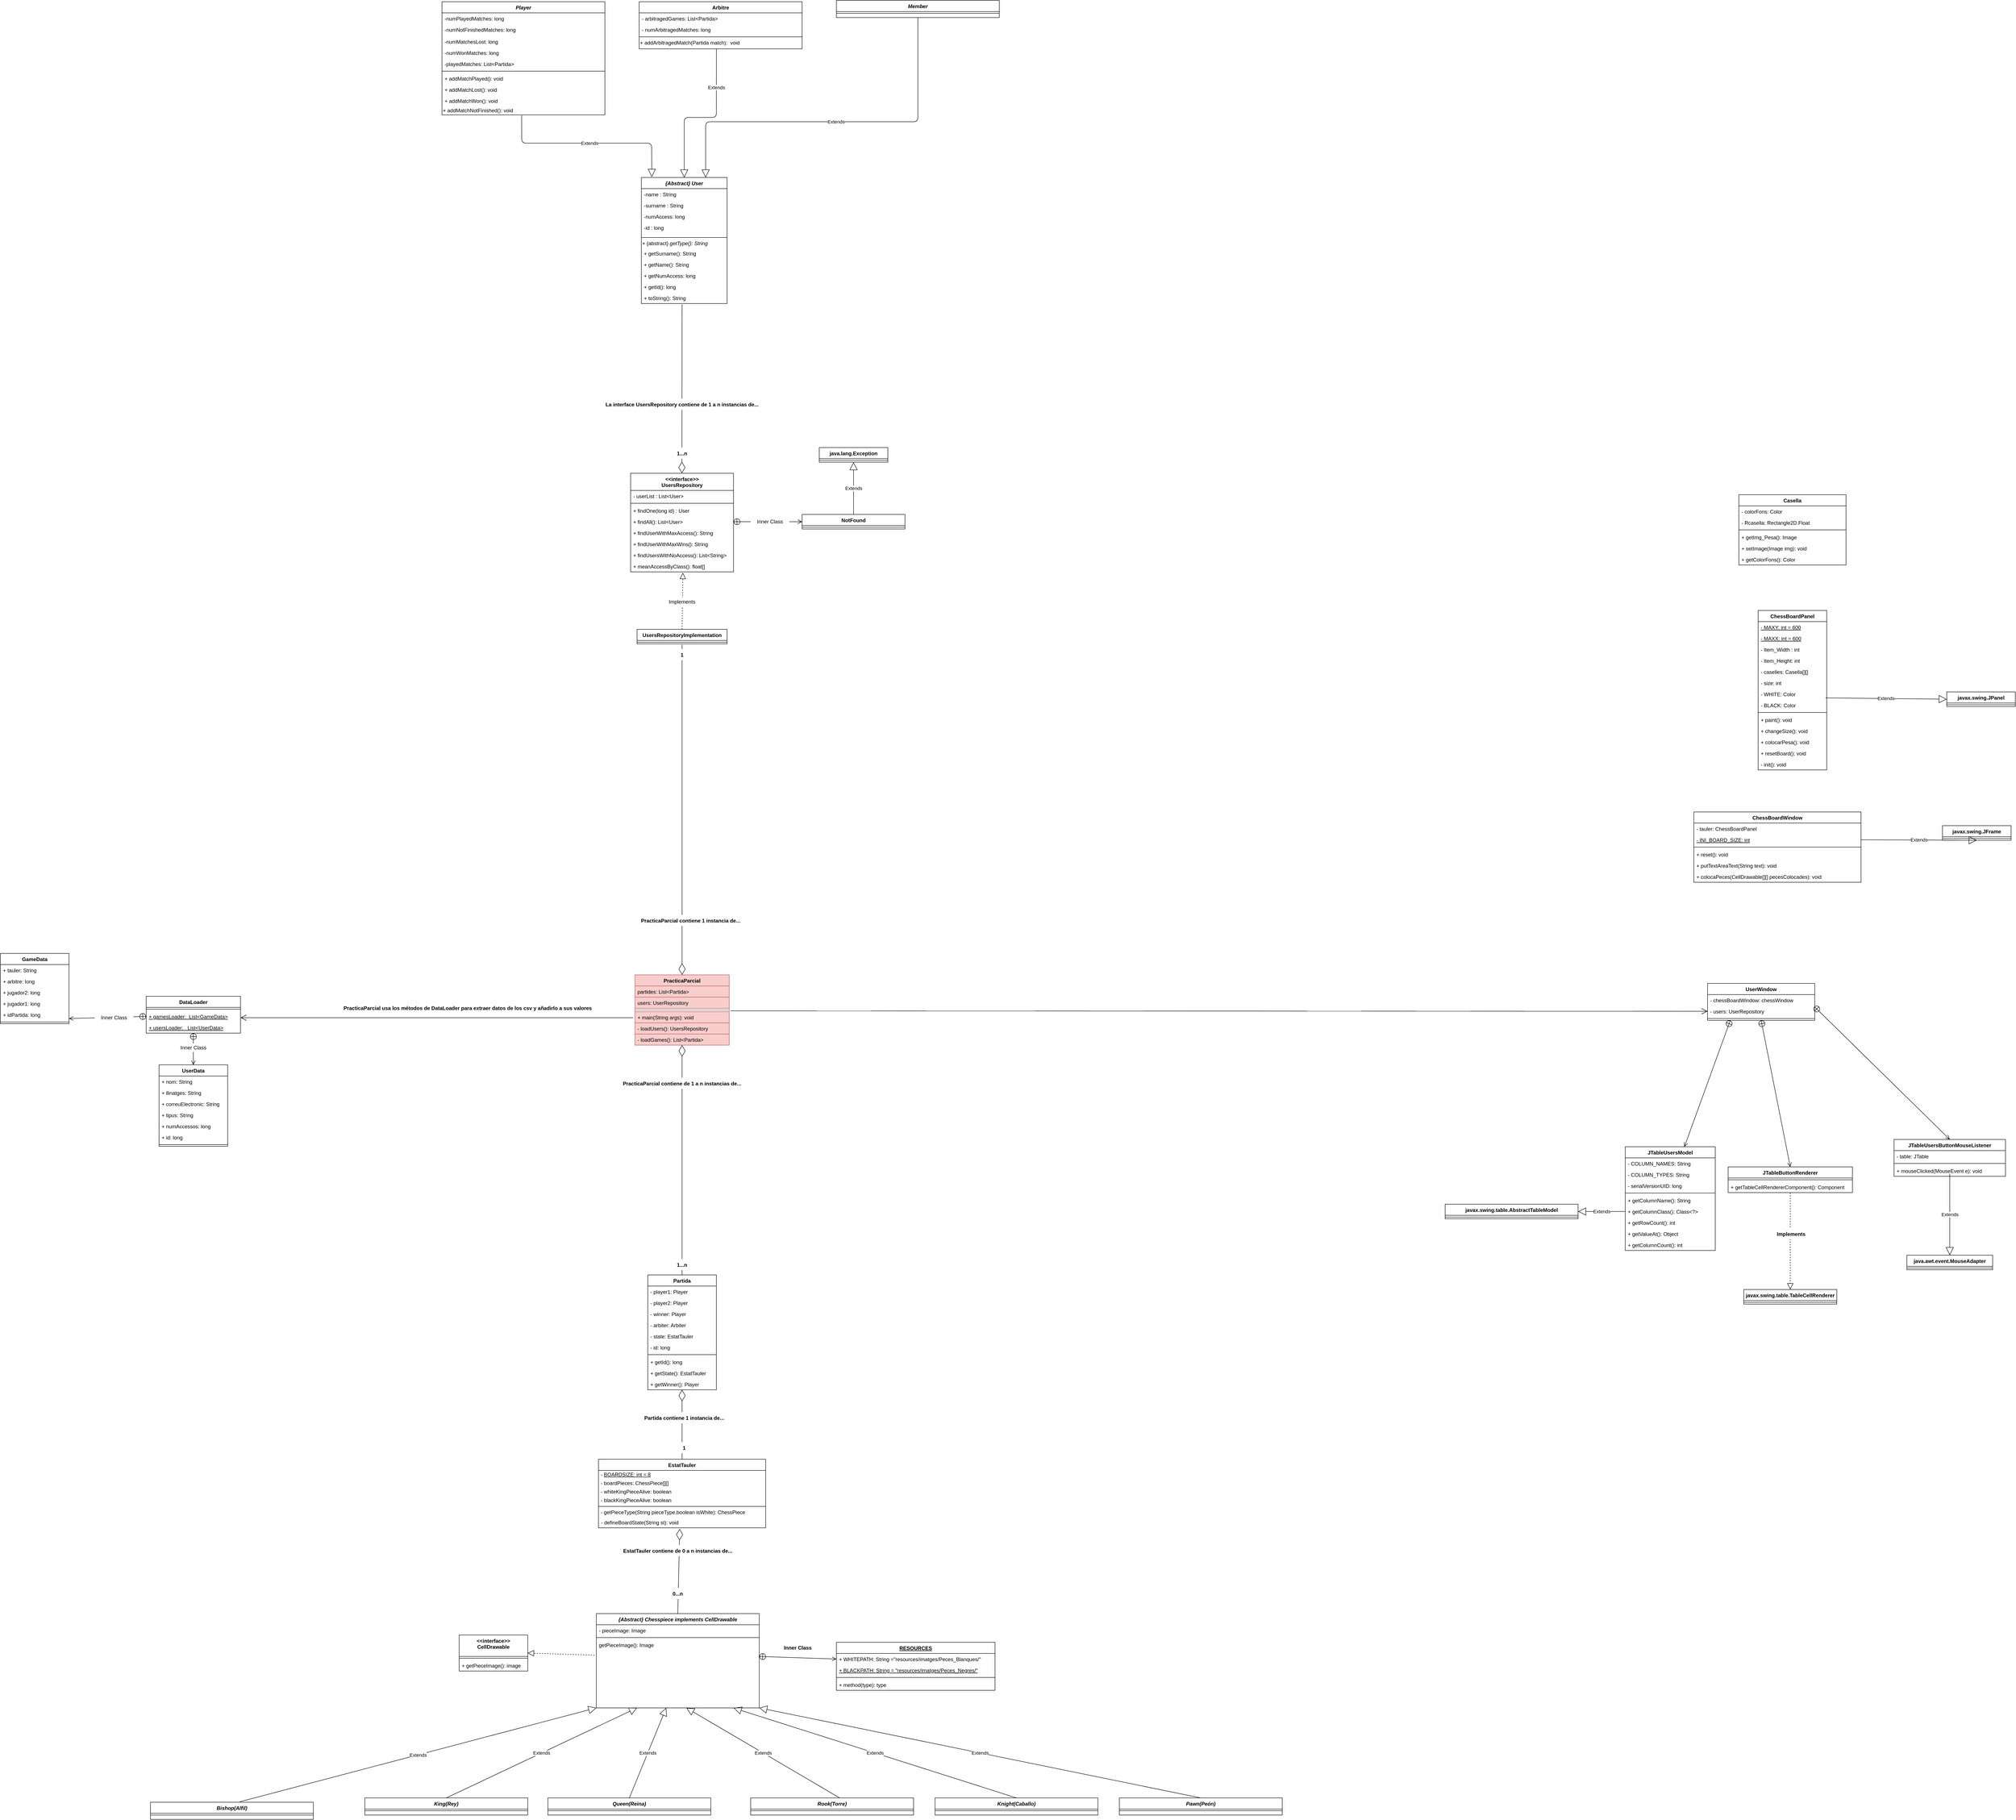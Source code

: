 <mxfile version="13.9.2" type="device"><diagram id="C5RBs43oDa-KdzZeNtuy" name="Page-1"><mxGraphModel dx="5583" dy="3302" grid="1" gridSize="10" guides="1" tooltips="1" connect="1" arrows="1" fold="1" page="1" pageScale="1" pageWidth="827" pageHeight="1169" math="0" shadow="0"><root><mxCell id="WIyWlLk6GJQsqaUBKTNV-0"/><mxCell id="WIyWlLk6GJQsqaUBKTNV-1" parent="WIyWlLk6GJQsqaUBKTNV-0"/><mxCell id="6OSfK7PWQnI_qiiCAlwL-47" value="" style="endArrow=block;dashed=1;endFill=0;endSize=12;html=1;exitX=0.5;exitY=0;exitDx=0;exitDy=0;entryX=0.508;entryY=1.077;entryDx=0;entryDy=0;entryPerimeter=0;" edge="1" parent="WIyWlLk6GJQsqaUBKTNV-1" source="6OSfK7PWQnI_qiiCAlwL-48" target="6OSfK7PWQnI_qiiCAlwL-28"><mxGeometry width="160" relative="1" as="geometry"><mxPoint x="-2266" y="-320" as="sourcePoint"/><mxPoint x="-2190" y="-420" as="targetPoint"/></mxGeometry></mxCell><mxCell id="zkfFHV4jXpPFQw0GAbJ--0" value="{Abstract} User" style="swimlane;fontStyle=3;align=center;verticalAlign=top;childLayout=stackLayout;horizontal=1;startSize=26;horizontalStack=0;resizeParent=1;resizeLast=0;collapsible=1;marginBottom=0;rounded=0;shadow=0;strokeWidth=1;" parent="WIyWlLk6GJQsqaUBKTNV-1" vertex="1"><mxGeometry x="-2355" y="-1380" width="200" height="294" as="geometry"><mxRectangle x="230" y="140" width="160" height="26" as="alternateBounds"/></mxGeometry></mxCell><mxCell id="zkfFHV4jXpPFQw0GAbJ--1" value="-name : String" style="text;align=left;verticalAlign=top;spacingLeft=4;spacingRight=4;overflow=hidden;rotatable=0;points=[[0,0.5],[1,0.5]];portConstraint=eastwest;" parent="zkfFHV4jXpPFQw0GAbJ--0" vertex="1"><mxGeometry y="26" width="200" height="26" as="geometry"/></mxCell><mxCell id="zkfFHV4jXpPFQw0GAbJ--2" value="-surname : String" style="text;align=left;verticalAlign=top;spacingLeft=4;spacingRight=4;overflow=hidden;rotatable=0;points=[[0,0.5],[1,0.5]];portConstraint=eastwest;rounded=0;shadow=0;html=0;" parent="zkfFHV4jXpPFQw0GAbJ--0" vertex="1"><mxGeometry y="52" width="200" height="26" as="geometry"/></mxCell><mxCell id="6OSfK7PWQnI_qiiCAlwL-216" value="-numAccess: long" style="text;strokeColor=none;fillColor=none;align=left;verticalAlign=top;spacingLeft=4;spacingRight=4;overflow=hidden;rotatable=0;points=[[0,0.5],[1,0.5]];portConstraint=eastwest;fontColor=#000000;" vertex="1" parent="zkfFHV4jXpPFQw0GAbJ--0"><mxGeometry y="78" width="200" height="26" as="geometry"/></mxCell><mxCell id="zkfFHV4jXpPFQw0GAbJ--3" value="-id : long" style="text;align=left;verticalAlign=top;spacingLeft=4;spacingRight=4;overflow=hidden;rotatable=0;points=[[0,0.5],[1,0.5]];portConstraint=eastwest;rounded=0;shadow=0;html=0;" parent="zkfFHV4jXpPFQw0GAbJ--0" vertex="1"><mxGeometry y="104" width="200" height="32" as="geometry"/></mxCell><mxCell id="zkfFHV4jXpPFQw0GAbJ--4" value="" style="line;html=1;strokeWidth=1;align=left;verticalAlign=middle;spacingTop=-1;spacingLeft=3;spacingRight=3;rotatable=0;labelPosition=right;points=[];portConstraint=eastwest;" parent="zkfFHV4jXpPFQw0GAbJ--0" vertex="1"><mxGeometry y="136" width="200" height="8" as="geometry"/></mxCell><mxCell id="Mnghns_Bpe5G_tjjY2B6-1" value="+ {abstract}&amp;nbsp;&lt;i&gt;getType(): String&lt;/i&gt;" style="text;html=1;align=left;verticalAlign=middle;resizable=0;points=[];autosize=1;" parent="zkfFHV4jXpPFQw0GAbJ--0" vertex="1"><mxGeometry y="144" width="200" height="20" as="geometry"/></mxCell><mxCell id="6OSfK7PWQnI_qiiCAlwL-220" value="+ getSurname(): String" style="text;strokeColor=none;fillColor=none;align=left;verticalAlign=top;spacingLeft=4;spacingRight=4;overflow=hidden;rotatable=0;points=[[0,0.5],[1,0.5]];portConstraint=eastwest;fontColor=#000000;" vertex="1" parent="zkfFHV4jXpPFQw0GAbJ--0"><mxGeometry y="164" width="200" height="26" as="geometry"/></mxCell><mxCell id="6OSfK7PWQnI_qiiCAlwL-219" value="+ getName(): String" style="text;strokeColor=none;fillColor=none;align=left;verticalAlign=top;spacingLeft=4;spacingRight=4;overflow=hidden;rotatable=0;points=[[0,0.5],[1,0.5]];portConstraint=eastwest;fontColor=#000000;" vertex="1" parent="zkfFHV4jXpPFQw0GAbJ--0"><mxGeometry y="190" width="200" height="26" as="geometry"/></mxCell><mxCell id="6OSfK7PWQnI_qiiCAlwL-221" value="+ getNumAccess: long" style="text;strokeColor=none;fillColor=none;align=left;verticalAlign=top;spacingLeft=4;spacingRight=4;overflow=hidden;rotatable=0;points=[[0,0.5],[1,0.5]];portConstraint=eastwest;fontColor=#000000;" vertex="1" parent="zkfFHV4jXpPFQw0GAbJ--0"><mxGeometry y="216" width="200" height="26" as="geometry"/></mxCell><mxCell id="6OSfK7PWQnI_qiiCAlwL-218" value="+ getId(): long" style="text;strokeColor=none;fillColor=none;align=left;verticalAlign=top;spacingLeft=4;spacingRight=4;overflow=hidden;rotatable=0;points=[[0,0.5],[1,0.5]];portConstraint=eastwest;fontColor=#000000;" vertex="1" parent="zkfFHV4jXpPFQw0GAbJ--0"><mxGeometry y="242" width="200" height="26" as="geometry"/></mxCell><mxCell id="6OSfK7PWQnI_qiiCAlwL-217" value="+ toString(): String" style="text;strokeColor=none;fillColor=none;align=left;verticalAlign=top;spacingLeft=4;spacingRight=4;overflow=hidden;rotatable=0;points=[[0,0.5],[1,0.5]];portConstraint=eastwest;fontColor=#000000;" vertex="1" parent="zkfFHV4jXpPFQw0GAbJ--0"><mxGeometry y="268" width="200" height="26" as="geometry"/></mxCell><mxCell id="Mnghns_Bpe5G_tjjY2B6-12" value="Player" style="swimlane;fontStyle=3;align=center;verticalAlign=top;childLayout=stackLayout;horizontal=1;startSize=26;horizontalStack=0;resizeParent=1;resizeLast=0;collapsible=1;marginBottom=0;rounded=0;shadow=0;strokeWidth=1;" parent="WIyWlLk6GJQsqaUBKTNV-1" vertex="1"><mxGeometry x="-2820" y="-1790" width="380" height="264" as="geometry"><mxRectangle x="230" y="140" width="160" height="26" as="alternateBounds"/></mxGeometry></mxCell><mxCell id="Mnghns_Bpe5G_tjjY2B6-13" value="-numPlayedMatches: long" style="text;align=left;verticalAlign=top;spacingLeft=4;spacingRight=4;overflow=hidden;rotatable=0;points=[[0,0.5],[1,0.5]];portConstraint=eastwest;" parent="Mnghns_Bpe5G_tjjY2B6-12" vertex="1"><mxGeometry y="26" width="380" height="26" as="geometry"/></mxCell><mxCell id="Mnghns_Bpe5G_tjjY2B6-14" value="-numNotFinishedMatches: long" style="text;align=left;verticalAlign=top;spacingLeft=4;spacingRight=4;overflow=hidden;rotatable=0;points=[[0,0.5],[1,0.5]];portConstraint=eastwest;rounded=0;shadow=0;html=0;" parent="Mnghns_Bpe5G_tjjY2B6-12" vertex="1"><mxGeometry y="52" width="380" height="28" as="geometry"/></mxCell><mxCell id="6OSfK7PWQnI_qiiCAlwL-223" value="-numMatchesLost: long" style="text;strokeColor=none;fillColor=none;align=left;verticalAlign=top;spacingLeft=4;spacingRight=4;overflow=hidden;rotatable=0;points=[[0,0.5],[1,0.5]];portConstraint=eastwest;fontColor=#000000;" vertex="1" parent="Mnghns_Bpe5G_tjjY2B6-12"><mxGeometry y="80" width="380" height="26" as="geometry"/></mxCell><mxCell id="Mnghns_Bpe5G_tjjY2B6-15" value="-numWonMatches: long" style="text;align=left;verticalAlign=top;spacingLeft=4;spacingRight=4;overflow=hidden;rotatable=0;points=[[0,0.5],[1,0.5]];portConstraint=eastwest;rounded=0;shadow=0;html=0;" parent="Mnghns_Bpe5G_tjjY2B6-12" vertex="1"><mxGeometry y="106" width="380" height="26" as="geometry"/></mxCell><mxCell id="6OSfK7PWQnI_qiiCAlwL-224" value="-playedMatches: List&lt;Partida&gt;" style="text;strokeColor=none;fillColor=none;align=left;verticalAlign=top;spacingLeft=4;spacingRight=4;overflow=hidden;rotatable=0;points=[[0,0.5],[1,0.5]];portConstraint=eastwest;fontColor=#000000;" vertex="1" parent="Mnghns_Bpe5G_tjjY2B6-12"><mxGeometry y="132" width="380" height="26" as="geometry"/></mxCell><mxCell id="Mnghns_Bpe5G_tjjY2B6-17" value="" style="line;html=1;strokeWidth=1;align=left;verticalAlign=middle;spacingTop=-1;spacingLeft=3;spacingRight=3;rotatable=0;labelPosition=right;points=[];portConstraint=eastwest;" parent="Mnghns_Bpe5G_tjjY2B6-12" vertex="1"><mxGeometry y="158" width="380" height="8" as="geometry"/></mxCell><mxCell id="6OSfK7PWQnI_qiiCAlwL-227" value="+ addMatchPlayed(): void" style="text;strokeColor=none;fillColor=none;align=left;verticalAlign=top;spacingLeft=4;spacingRight=4;overflow=hidden;rotatable=0;points=[[0,0.5],[1,0.5]];portConstraint=eastwest;fontColor=#000000;" vertex="1" parent="Mnghns_Bpe5G_tjjY2B6-12"><mxGeometry y="166" width="380" height="26" as="geometry"/></mxCell><mxCell id="6OSfK7PWQnI_qiiCAlwL-226" value="+ addMatchLost(): void" style="text;strokeColor=none;fillColor=none;align=left;verticalAlign=top;spacingLeft=4;spacingRight=4;overflow=hidden;rotatable=0;points=[[0,0.5],[1,0.5]];portConstraint=eastwest;fontColor=#000000;" vertex="1" parent="Mnghns_Bpe5G_tjjY2B6-12"><mxGeometry y="192" width="380" height="26" as="geometry"/></mxCell><mxCell id="6OSfK7PWQnI_qiiCAlwL-225" value="+ addMatchWon(): void" style="text;strokeColor=none;fillColor=none;align=left;verticalAlign=top;spacingLeft=4;spacingRight=4;overflow=hidden;rotatable=0;points=[[0,0.5],[1,0.5]];portConstraint=eastwest;fontColor=#000000;" vertex="1" parent="Mnghns_Bpe5G_tjjY2B6-12"><mxGeometry y="218" width="380" height="26" as="geometry"/></mxCell><mxCell id="Mnghns_Bpe5G_tjjY2B6-20" value="+ addMatchNotFinished(): void" style="text;html=1;align=left;verticalAlign=middle;resizable=0;points=[];autosize=1;" parent="Mnghns_Bpe5G_tjjY2B6-12" vertex="1"><mxGeometry y="244" width="380" height="20" as="geometry"/></mxCell><mxCell id="Mnghns_Bpe5G_tjjY2B6-21" value="Arbitre" style="swimlane;fontStyle=1;align=center;verticalAlign=top;childLayout=stackLayout;horizontal=1;startSize=26;horizontalStack=0;resizeParent=1;resizeLast=0;collapsible=1;marginBottom=0;rounded=0;shadow=0;strokeWidth=1;" parent="WIyWlLk6GJQsqaUBKTNV-1" vertex="1"><mxGeometry x="-2360" y="-1790" width="380" height="110" as="geometry"><mxRectangle x="230" y="140" width="160" height="26" as="alternateBounds"/></mxGeometry></mxCell><mxCell id="6OSfK7PWQnI_qiiCAlwL-228" value="- arbitragedGames: List&lt;Partida&gt;" style="text;strokeColor=none;fillColor=none;align=left;verticalAlign=top;spacingLeft=4;spacingRight=4;overflow=hidden;rotatable=0;points=[[0,0.5],[1,0.5]];portConstraint=eastwest;fontColor=#000000;" vertex="1" parent="Mnghns_Bpe5G_tjjY2B6-21"><mxGeometry y="26" width="380" height="26" as="geometry"/></mxCell><mxCell id="Mnghns_Bpe5G_tjjY2B6-22" value="- numArbitragedMatches: long" style="text;align=left;verticalAlign=top;spacingLeft=4;spacingRight=4;overflow=hidden;rotatable=0;points=[[0,0.5],[1,0.5]];portConstraint=eastwest;" parent="Mnghns_Bpe5G_tjjY2B6-21" vertex="1"><mxGeometry y="52" width="380" height="26" as="geometry"/></mxCell><mxCell id="Mnghns_Bpe5G_tjjY2B6-25" value="" style="line;html=1;strokeWidth=1;align=left;verticalAlign=middle;spacingTop=-1;spacingLeft=3;spacingRight=3;rotatable=0;labelPosition=right;points=[];portConstraint=eastwest;" parent="Mnghns_Bpe5G_tjjY2B6-21" vertex="1"><mxGeometry y="78" width="380" height="8" as="geometry"/></mxCell><mxCell id="Mnghns_Bpe5G_tjjY2B6-27" value="+ addArbitragedMatch(Partida match):&amp;nbsp; void" style="text;html=1;align=left;verticalAlign=middle;resizable=0;points=[];autosize=1;" parent="Mnghns_Bpe5G_tjjY2B6-21" vertex="1"><mxGeometry y="86" width="380" height="20" as="geometry"/></mxCell><mxCell id="Mnghns_Bpe5G_tjjY2B6-36" value="{Abstract} Chesspiece implements CellDrawable" style="swimlane;fontStyle=3;align=center;verticalAlign=top;childLayout=stackLayout;horizontal=1;startSize=26;horizontalStack=0;resizeParent=1;resizeLast=0;collapsible=1;marginBottom=0;rounded=0;shadow=0;strokeWidth=1;" parent="WIyWlLk6GJQsqaUBKTNV-1" vertex="1"><mxGeometry x="-2460" y="1970" width="380" height="220" as="geometry"><mxRectangle x="230" y="140" width="160" height="26" as="alternateBounds"/></mxGeometry></mxCell><mxCell id="Mnghns_Bpe5G_tjjY2B6-37" value="- pieceImage: Image" style="text;align=left;verticalAlign=top;spacingLeft=4;spacingRight=4;overflow=hidden;rotatable=0;points=[[0,0.5],[1,0.5]];portConstraint=eastwest;" parent="Mnghns_Bpe5G_tjjY2B6-36" vertex="1"><mxGeometry y="26" width="380" height="26" as="geometry"/></mxCell><mxCell id="Mnghns_Bpe5G_tjjY2B6-41" value="" style="line;html=1;strokeWidth=1;align=left;verticalAlign=middle;spacingTop=-1;spacingLeft=3;spacingRight=3;rotatable=0;labelPosition=right;points=[];portConstraint=eastwest;" parent="Mnghns_Bpe5G_tjjY2B6-36" vertex="1"><mxGeometry y="52" width="380" height="8" as="geometry"/></mxCell><mxCell id="6OSfK7PWQnI_qiiCAlwL-197" value="getPieceImage(): Image" style="text;strokeColor=none;fillColor=none;align=left;verticalAlign=top;spacingLeft=4;spacingRight=4;overflow=hidden;rotatable=0;points=[[0,0.5],[1,0.5]];portConstraint=eastwest;" vertex="1" parent="Mnghns_Bpe5G_tjjY2B6-36"><mxGeometry y="60" width="380" height="26" as="geometry"/></mxCell><mxCell id="Mnghns_Bpe5G_tjjY2B6-62" value="Rook(Torre)" style="swimlane;fontStyle=3;align=center;verticalAlign=top;childLayout=stackLayout;horizontal=1;startSize=26;horizontalStack=0;resizeParent=1;resizeLast=0;collapsible=1;marginBottom=0;rounded=0;shadow=0;strokeWidth=1;" parent="WIyWlLk6GJQsqaUBKTNV-1" vertex="1"><mxGeometry x="-2100" y="2400" width="380" height="40" as="geometry"><mxRectangle x="230" y="140" width="160" height="26" as="alternateBounds"/></mxGeometry></mxCell><mxCell id="Mnghns_Bpe5G_tjjY2B6-66" value="" style="line;html=1;strokeWidth=1;align=left;verticalAlign=middle;spacingTop=-1;spacingLeft=3;spacingRight=3;rotatable=0;labelPosition=right;points=[];portConstraint=eastwest;" parent="Mnghns_Bpe5G_tjjY2B6-62" vertex="1"><mxGeometry y="26" width="380" height="8" as="geometry"/></mxCell><mxCell id="Mnghns_Bpe5G_tjjY2B6-69" value="King(Rey)" style="swimlane;fontStyle=3;align=center;verticalAlign=top;childLayout=stackLayout;horizontal=1;startSize=26;horizontalStack=0;resizeParent=1;resizeLast=0;collapsible=1;marginBottom=0;rounded=0;shadow=0;strokeWidth=1;" parent="WIyWlLk6GJQsqaUBKTNV-1" vertex="1"><mxGeometry x="-3000" y="2400" width="380" height="40" as="geometry"><mxRectangle x="230" y="140" width="160" height="26" as="alternateBounds"/></mxGeometry></mxCell><mxCell id="Mnghns_Bpe5G_tjjY2B6-70" value="" style="line;html=1;strokeWidth=1;align=left;verticalAlign=middle;spacingTop=-1;spacingLeft=3;spacingRight=3;rotatable=0;labelPosition=right;points=[];portConstraint=eastwest;" parent="Mnghns_Bpe5G_tjjY2B6-69" vertex="1"><mxGeometry y="26" width="380" height="8" as="geometry"/></mxCell><mxCell id="Mnghns_Bpe5G_tjjY2B6-74" value="Queen(Reina)" style="swimlane;fontStyle=3;align=center;verticalAlign=top;childLayout=stackLayout;horizontal=1;startSize=26;horizontalStack=0;resizeParent=1;resizeLast=0;collapsible=1;marginBottom=0;rounded=0;shadow=0;strokeWidth=1;" parent="WIyWlLk6GJQsqaUBKTNV-1" vertex="1"><mxGeometry x="-2573" y="2400" width="380" height="40" as="geometry"><mxRectangle x="230" y="140" width="160" height="26" as="alternateBounds"/></mxGeometry></mxCell><mxCell id="Mnghns_Bpe5G_tjjY2B6-75" value="" style="line;html=1;strokeWidth=1;align=left;verticalAlign=middle;spacingTop=-1;spacingLeft=3;spacingRight=3;rotatable=0;labelPosition=right;points=[];portConstraint=eastwest;" parent="Mnghns_Bpe5G_tjjY2B6-74" vertex="1"><mxGeometry y="26" width="380" height="8" as="geometry"/></mxCell><mxCell id="Mnghns_Bpe5G_tjjY2B6-76" value="Knight(Caballo)" style="swimlane;fontStyle=3;align=center;verticalAlign=top;childLayout=stackLayout;horizontal=1;startSize=26;horizontalStack=0;resizeParent=1;resizeLast=0;collapsible=1;marginBottom=0;rounded=0;shadow=0;strokeWidth=1;" parent="WIyWlLk6GJQsqaUBKTNV-1" vertex="1"><mxGeometry x="-1670" y="2400" width="380" height="40" as="geometry"><mxRectangle x="230" y="140" width="160" height="26" as="alternateBounds"/></mxGeometry></mxCell><mxCell id="Mnghns_Bpe5G_tjjY2B6-77" value="" style="line;html=1;strokeWidth=1;align=left;verticalAlign=middle;spacingTop=-1;spacingLeft=3;spacingRight=3;rotatable=0;labelPosition=right;points=[];portConstraint=eastwest;" parent="Mnghns_Bpe5G_tjjY2B6-76" vertex="1"><mxGeometry y="26" width="380" height="8" as="geometry"/></mxCell><mxCell id="Mnghns_Bpe5G_tjjY2B6-78" value="Bishop(Alfil)" style="swimlane;fontStyle=3;align=center;verticalAlign=top;childLayout=stackLayout;horizontal=1;startSize=26;horizontalStack=0;resizeParent=1;resizeLast=0;collapsible=1;marginBottom=0;rounded=0;shadow=0;strokeWidth=1;" parent="WIyWlLk6GJQsqaUBKTNV-1" vertex="1"><mxGeometry x="-3500" y="2410" width="380" height="40" as="geometry"><mxRectangle x="230" y="140" width="160" height="26" as="alternateBounds"/></mxGeometry></mxCell><mxCell id="Mnghns_Bpe5G_tjjY2B6-79" value="" style="line;html=1;strokeWidth=1;align=left;verticalAlign=middle;spacingTop=-1;spacingLeft=3;spacingRight=3;rotatable=0;labelPosition=right;points=[];portConstraint=eastwest;" parent="Mnghns_Bpe5G_tjjY2B6-78" vertex="1"><mxGeometry y="26" width="380" height="8" as="geometry"/></mxCell><mxCell id="Mnghns_Bpe5G_tjjY2B6-80" value="Pawn(Peón)" style="swimlane;fontStyle=3;align=center;verticalAlign=top;childLayout=stackLayout;horizontal=1;startSize=26;horizontalStack=0;resizeParent=1;resizeLast=0;collapsible=1;marginBottom=0;rounded=0;shadow=0;strokeWidth=1;" parent="WIyWlLk6GJQsqaUBKTNV-1" vertex="1"><mxGeometry x="-1240" y="2400" width="380" height="40" as="geometry"><mxRectangle x="230" y="140" width="160" height="26" as="alternateBounds"/></mxGeometry></mxCell><mxCell id="Mnghns_Bpe5G_tjjY2B6-81" value="" style="line;html=1;strokeWidth=1;align=left;verticalAlign=middle;spacingTop=-1;spacingLeft=3;spacingRight=3;rotatable=0;labelPosition=right;points=[];portConstraint=eastwest;" parent="Mnghns_Bpe5G_tjjY2B6-80" vertex="1"><mxGeometry y="26" width="380" height="8" as="geometry"/></mxCell><mxCell id="Mnghns_Bpe5G_tjjY2B6-83" value="Extends" style="endArrow=block;endSize=16;endFill=0;html=1;exitX=0.548;exitY=-0.025;exitDx=0;exitDy=0;exitPerimeter=0;entryX=0;entryY=1;entryDx=0;entryDy=0;entryPerimeter=0;" parent="WIyWlLk6GJQsqaUBKTNV-1" source="Mnghns_Bpe5G_tjjY2B6-78" edge="1"><mxGeometry width="160" relative="1" as="geometry"><mxPoint x="-2920" y="2360" as="sourcePoint"/><mxPoint x="-2460" y="2190" as="targetPoint"/></mxGeometry></mxCell><mxCell id="Mnghns_Bpe5G_tjjY2B6-84" value="Extends" style="endArrow=block;endSize=16;endFill=0;html=1;exitX=0.5;exitY=0;exitDx=0;exitDy=0;entryX=0.25;entryY=1;entryDx=0;entryDy=0;" parent="WIyWlLk6GJQsqaUBKTNV-1" source="Mnghns_Bpe5G_tjjY2B6-69" target="Mnghns_Bpe5G_tjjY2B6-36" edge="1"><mxGeometry width="160" relative="1" as="geometry"><mxPoint x="-3050" y="2030" as="sourcePoint"/><mxPoint x="-2890" y="2030" as="targetPoint"/></mxGeometry></mxCell><mxCell id="Mnghns_Bpe5G_tjjY2B6-85" value="Extends" style="endArrow=block;endSize=16;endFill=0;html=1;exitX=0.5;exitY=0;exitDx=0;exitDy=0;" parent="WIyWlLk6GJQsqaUBKTNV-1" source="Mnghns_Bpe5G_tjjY2B6-74" edge="1"><mxGeometry width="160" relative="1" as="geometry"><mxPoint x="-3050" y="2030" as="sourcePoint"/><mxPoint x="-2297.022" y="2190" as="targetPoint"/></mxGeometry></mxCell><mxCell id="Mnghns_Bpe5G_tjjY2B6-86" value="Extends" style="endArrow=block;endSize=16;endFill=0;html=1;exitX=0.545;exitY=-0.008;exitDx=0;exitDy=0;exitPerimeter=0;" parent="WIyWlLk6GJQsqaUBKTNV-1" source="Mnghns_Bpe5G_tjjY2B6-62" edge="1"><mxGeometry width="160" relative="1" as="geometry"><mxPoint x="-2170" y="2030" as="sourcePoint"/><mxPoint x="-2250" y="2190" as="targetPoint"/></mxGeometry></mxCell><mxCell id="Mnghns_Bpe5G_tjjY2B6-87" value="Extends" style="endArrow=block;endSize=16;endFill=0;html=1;exitX=0.5;exitY=0;exitDx=0;exitDy=0;entryX=0.843;entryY=1.003;entryDx=0;entryDy=0;entryPerimeter=0;" parent="WIyWlLk6GJQsqaUBKTNV-1" source="Mnghns_Bpe5G_tjjY2B6-76" edge="1"><mxGeometry width="160" relative="1" as="geometry"><mxPoint x="-2170" y="2030" as="sourcePoint"/><mxPoint x="-2139.66" y="2190.396" as="targetPoint"/></mxGeometry></mxCell><mxCell id="Mnghns_Bpe5G_tjjY2B6-88" value="Extends" style="endArrow=block;endSize=16;endFill=0;html=1;exitX=0.5;exitY=0;exitDx=0;exitDy=0;entryX=1;entryY=1;entryDx=0;entryDy=0;entryPerimeter=0;" parent="WIyWlLk6GJQsqaUBKTNV-1" source="Mnghns_Bpe5G_tjjY2B6-80" edge="1"><mxGeometry width="160" relative="1" as="geometry"><mxPoint x="-1570" y="2030" as="sourcePoint"/><mxPoint x="-2080" y="2190" as="targetPoint"/></mxGeometry></mxCell><mxCell id="6OSfK7PWQnI_qiiCAlwL-0" value="EstatTauler" style="swimlane;fontStyle=1;align=center;verticalAlign=top;childLayout=stackLayout;horizontal=1;startSize=26;horizontalStack=0;resizeParent=1;resizeParentMax=0;resizeLast=0;collapsible=1;marginBottom=0;" vertex="1" parent="WIyWlLk6GJQsqaUBKTNV-1"><mxGeometry x="-2455" y="1610" width="390" height="160" as="geometry"/></mxCell><mxCell id="6OSfK7PWQnI_qiiCAlwL-7" value="&amp;nbsp;- &lt;u&gt;BOARDSIZE: int = 8&lt;/u&gt;" style="text;html=1;strokeColor=none;fillColor=none;align=left;verticalAlign=middle;whiteSpace=wrap;rounded=0;" vertex="1" parent="6OSfK7PWQnI_qiiCAlwL-0"><mxGeometry y="26" width="390" height="20" as="geometry"/></mxCell><mxCell id="6OSfK7PWQnI_qiiCAlwL-4" value="&amp;nbsp;- boardPieces: ChessPiece[][]" style="text;html=1;strokeColor=none;fillColor=none;align=left;verticalAlign=middle;whiteSpace=wrap;rounded=0;" vertex="1" parent="6OSfK7PWQnI_qiiCAlwL-0"><mxGeometry y="46" width="390" height="20" as="geometry"/></mxCell><mxCell id="6OSfK7PWQnI_qiiCAlwL-5" value="&amp;nbsp;- whiteKingPieceAlive: boolean" style="text;html=1;strokeColor=none;fillColor=none;align=left;verticalAlign=middle;whiteSpace=wrap;rounded=0;" vertex="1" parent="6OSfK7PWQnI_qiiCAlwL-0"><mxGeometry y="66" width="390" height="20" as="geometry"/></mxCell><mxCell id="6OSfK7PWQnI_qiiCAlwL-6" value="&amp;nbsp;- blackKingPieceAlive: boolean" style="text;html=1;strokeColor=none;fillColor=none;align=left;verticalAlign=middle;whiteSpace=wrap;rounded=0;" vertex="1" parent="6OSfK7PWQnI_qiiCAlwL-0"><mxGeometry y="86" width="390" height="20" as="geometry"/></mxCell><mxCell id="6OSfK7PWQnI_qiiCAlwL-2" value="" style="line;strokeWidth=1;fillColor=none;align=left;verticalAlign=middle;spacingTop=-1;spacingLeft=3;spacingRight=3;rotatable=0;labelPosition=right;points=[];portConstraint=eastwest;" vertex="1" parent="6OSfK7PWQnI_qiiCAlwL-0"><mxGeometry y="106" width="390" height="8" as="geometry"/></mxCell><mxCell id="6OSfK7PWQnI_qiiCAlwL-8" value="&amp;nbsp;- getPieceType(String pieceType,boolean isWhite): ChessPiece" style="text;html=1;strokeColor=none;fillColor=none;align=left;verticalAlign=middle;whiteSpace=wrap;rounded=0;" vertex="1" parent="6OSfK7PWQnI_qiiCAlwL-0"><mxGeometry y="114" width="390" height="20" as="geometry"/></mxCell><mxCell id="6OSfK7PWQnI_qiiCAlwL-3" value="- defineBoardState(String st): void&#10;" style="text;strokeColor=none;fillColor=none;align=left;verticalAlign=top;spacingLeft=4;spacingRight=4;overflow=hidden;rotatable=0;points=[[0,0.5],[1,0.5]];portConstraint=eastwest;" vertex="1" parent="6OSfK7PWQnI_qiiCAlwL-0"><mxGeometry y="134" width="390" height="26" as="geometry"/></mxCell><mxCell id="6OSfK7PWQnI_qiiCAlwL-9" value="Partida&#10;" style="swimlane;fontStyle=1;align=center;verticalAlign=top;childLayout=stackLayout;horizontal=1;startSize=26;horizontalStack=0;resizeParent=1;resizeParentMax=0;resizeLast=0;collapsible=1;marginBottom=0;" vertex="1" parent="WIyWlLk6GJQsqaUBKTNV-1"><mxGeometry x="-2340" y="1180" width="160" height="268" as="geometry"/></mxCell><mxCell id="6OSfK7PWQnI_qiiCAlwL-18" value="- player1: Player" style="text;strokeColor=none;fillColor=none;align=left;verticalAlign=top;spacingLeft=4;spacingRight=4;overflow=hidden;rotatable=0;points=[[0,0.5],[1,0.5]];portConstraint=eastwest;" vertex="1" parent="6OSfK7PWQnI_qiiCAlwL-9"><mxGeometry y="26" width="160" height="26" as="geometry"/></mxCell><mxCell id="6OSfK7PWQnI_qiiCAlwL-17" value="- player2: Player" style="text;strokeColor=none;fillColor=none;align=left;verticalAlign=top;spacingLeft=4;spacingRight=4;overflow=hidden;rotatable=0;points=[[0,0.5],[1,0.5]];portConstraint=eastwest;" vertex="1" parent="6OSfK7PWQnI_qiiCAlwL-9"><mxGeometry y="52" width="160" height="26" as="geometry"/></mxCell><mxCell id="6OSfK7PWQnI_qiiCAlwL-14" value="- winner: Player" style="text;strokeColor=none;fillColor=none;align=left;verticalAlign=top;spacingLeft=4;spacingRight=4;overflow=hidden;rotatable=0;points=[[0,0.5],[1,0.5]];portConstraint=eastwest;" vertex="1" parent="6OSfK7PWQnI_qiiCAlwL-9"><mxGeometry y="78" width="160" height="26" as="geometry"/></mxCell><mxCell id="6OSfK7PWQnI_qiiCAlwL-16" value="- arbiter: Arbiter" style="text;strokeColor=none;fillColor=none;align=left;verticalAlign=top;spacingLeft=4;spacingRight=4;overflow=hidden;rotatable=0;points=[[0,0.5],[1,0.5]];portConstraint=eastwest;" vertex="1" parent="6OSfK7PWQnI_qiiCAlwL-9"><mxGeometry y="104" width="160" height="26" as="geometry"/></mxCell><mxCell id="6OSfK7PWQnI_qiiCAlwL-15" value="- state: EstatTauler" style="text;strokeColor=none;fillColor=none;align=left;verticalAlign=top;spacingLeft=4;spacingRight=4;overflow=hidden;rotatable=0;points=[[0,0.5],[1,0.5]];portConstraint=eastwest;" vertex="1" parent="6OSfK7PWQnI_qiiCAlwL-9"><mxGeometry y="130" width="160" height="26" as="geometry"/></mxCell><mxCell id="6OSfK7PWQnI_qiiCAlwL-10" value="- id: long" style="text;strokeColor=none;fillColor=none;align=left;verticalAlign=top;spacingLeft=4;spacingRight=4;overflow=hidden;rotatable=0;points=[[0,0.5],[1,0.5]];portConstraint=eastwest;" vertex="1" parent="6OSfK7PWQnI_qiiCAlwL-9"><mxGeometry y="156" width="160" height="26" as="geometry"/></mxCell><mxCell id="6OSfK7PWQnI_qiiCAlwL-11" value="" style="line;strokeWidth=1;fillColor=none;align=left;verticalAlign=middle;spacingTop=-1;spacingLeft=3;spacingRight=3;rotatable=0;labelPosition=right;points=[];portConstraint=eastwest;" vertex="1" parent="6OSfK7PWQnI_qiiCAlwL-9"><mxGeometry y="182" width="160" height="8" as="geometry"/></mxCell><mxCell id="6OSfK7PWQnI_qiiCAlwL-20" value="+ getId(): long" style="text;strokeColor=none;fillColor=none;align=left;verticalAlign=top;spacingLeft=4;spacingRight=4;overflow=hidden;rotatable=0;points=[[0,0.5],[1,0.5]];portConstraint=eastwest;" vertex="1" parent="6OSfK7PWQnI_qiiCAlwL-9"><mxGeometry y="190" width="160" height="26" as="geometry"/></mxCell><mxCell id="6OSfK7PWQnI_qiiCAlwL-19" value="+ getState(): EstatTauler " style="text;strokeColor=none;fillColor=none;align=left;verticalAlign=top;spacingLeft=4;spacingRight=4;overflow=hidden;rotatable=0;points=[[0,0.5],[1,0.5]];portConstraint=eastwest;" vertex="1" parent="6OSfK7PWQnI_qiiCAlwL-9"><mxGeometry y="216" width="160" height="26" as="geometry"/></mxCell><mxCell id="6OSfK7PWQnI_qiiCAlwL-12" value="+ getWinner(): Player" style="text;strokeColor=none;fillColor=none;align=left;verticalAlign=top;spacingLeft=4;spacingRight=4;overflow=hidden;rotatable=0;points=[[0,0.5],[1,0.5]];portConstraint=eastwest;" vertex="1" parent="6OSfK7PWQnI_qiiCAlwL-9"><mxGeometry y="242" width="160" height="26" as="geometry"/></mxCell><mxCell id="6OSfK7PWQnI_qiiCAlwL-25" value="&lt;&lt;interface&gt;&gt;&#10;UsersRepository" style="swimlane;fontStyle=1;align=center;verticalAlign=top;childLayout=stackLayout;horizontal=1;startSize=40;horizontalStack=0;resizeParent=1;resizeParentMax=0;resizeLast=0;collapsible=1;marginBottom=0;" vertex="1" parent="WIyWlLk6GJQsqaUBKTNV-1"><mxGeometry x="-2380" y="-690" width="240" height="230" as="geometry"/></mxCell><mxCell id="6OSfK7PWQnI_qiiCAlwL-26" value="- userList : List&lt;User&gt;" style="text;strokeColor=none;fillColor=none;align=left;verticalAlign=top;spacingLeft=4;spacingRight=4;overflow=hidden;rotatable=0;points=[[0,0.5],[1,0.5]];portConstraint=eastwest;" vertex="1" parent="6OSfK7PWQnI_qiiCAlwL-25"><mxGeometry y="40" width="240" height="26" as="geometry"/></mxCell><mxCell id="6OSfK7PWQnI_qiiCAlwL-27" value="" style="line;strokeWidth=1;fillColor=none;align=left;verticalAlign=middle;spacingTop=-1;spacingLeft=3;spacingRight=3;rotatable=0;labelPosition=right;points=[];portConstraint=eastwest;" vertex="1" parent="6OSfK7PWQnI_qiiCAlwL-25"><mxGeometry y="66" width="240" height="8" as="geometry"/></mxCell><mxCell id="6OSfK7PWQnI_qiiCAlwL-29" value="+ findOne(long id) : User" style="text;strokeColor=none;fillColor=none;align=left;verticalAlign=top;spacingLeft=4;spacingRight=4;overflow=hidden;rotatable=0;points=[[0,0.5],[1,0.5]];portConstraint=eastwest;" vertex="1" parent="6OSfK7PWQnI_qiiCAlwL-25"><mxGeometry y="74" width="240" height="26" as="geometry"/></mxCell><mxCell id="6OSfK7PWQnI_qiiCAlwL-30" value="+ findAll(): List&lt;User&gt;" style="text;strokeColor=none;fillColor=none;align=left;verticalAlign=top;spacingLeft=4;spacingRight=4;overflow=hidden;rotatable=0;points=[[0,0.5],[1,0.5]];portConstraint=eastwest;" vertex="1" parent="6OSfK7PWQnI_qiiCAlwL-25"><mxGeometry y="100" width="240" height="26" as="geometry"/></mxCell><mxCell id="6OSfK7PWQnI_qiiCAlwL-31" value="+ findUserWithMaxAccess(): String" style="text;strokeColor=none;fillColor=none;align=left;verticalAlign=top;spacingLeft=4;spacingRight=4;overflow=hidden;rotatable=0;points=[[0,0.5],[1,0.5]];portConstraint=eastwest;" vertex="1" parent="6OSfK7PWQnI_qiiCAlwL-25"><mxGeometry y="126" width="240" height="26" as="geometry"/></mxCell><mxCell id="6OSfK7PWQnI_qiiCAlwL-33" value="+ findUserWithMaxWins(): String" style="text;strokeColor=none;fillColor=none;align=left;verticalAlign=top;spacingLeft=4;spacingRight=4;overflow=hidden;rotatable=0;points=[[0,0.5],[1,0.5]];portConstraint=eastwest;" vertex="1" parent="6OSfK7PWQnI_qiiCAlwL-25"><mxGeometry y="152" width="240" height="26" as="geometry"/></mxCell><mxCell id="6OSfK7PWQnI_qiiCAlwL-32" value="+ findUsersWithNoAccess(): List&lt;String&gt;" style="text;strokeColor=none;fillColor=none;align=left;verticalAlign=top;spacingLeft=4;spacingRight=4;overflow=hidden;rotatable=0;points=[[0,0.5],[1,0.5]];portConstraint=eastwest;" vertex="1" parent="6OSfK7PWQnI_qiiCAlwL-25"><mxGeometry y="178" width="240" height="26" as="geometry"/></mxCell><mxCell id="6OSfK7PWQnI_qiiCAlwL-28" value="+ meanAccessByClass(): float[]" style="text;strokeColor=none;fillColor=none;align=left;verticalAlign=top;spacingLeft=4;spacingRight=4;overflow=hidden;rotatable=0;points=[[0,0.5],[1,0.5]];portConstraint=eastwest;" vertex="1" parent="6OSfK7PWQnI_qiiCAlwL-25"><mxGeometry y="204" width="240" height="26" as="geometry"/></mxCell><mxCell id="6OSfK7PWQnI_qiiCAlwL-34" value="NotFound&#10;" style="swimlane;fontStyle=1;align=center;verticalAlign=top;childLayout=stackLayout;horizontal=1;startSize=26;horizontalStack=0;resizeParent=1;resizeParentMax=0;resizeLast=0;collapsible=1;marginBottom=0;" vertex="1" parent="WIyWlLk6GJQsqaUBKTNV-1"><mxGeometry x="-1980" y="-594" width="240" height="34" as="geometry"><mxRectangle y="230" width="240" height="26" as="alternateBounds"/></mxGeometry></mxCell><mxCell id="6OSfK7PWQnI_qiiCAlwL-36" value="" style="line;strokeWidth=1;fillColor=none;align=left;verticalAlign=middle;spacingTop=-1;spacingLeft=3;spacingRight=3;rotatable=0;labelPosition=right;points=[];portConstraint=eastwest;" vertex="1" parent="6OSfK7PWQnI_qiiCAlwL-34"><mxGeometry y="26" width="240" height="8" as="geometry"/></mxCell><mxCell id="6OSfK7PWQnI_qiiCAlwL-39" value="java.lang.Exception&#10; " style="swimlane;fontStyle=1;align=center;verticalAlign=top;childLayout=stackLayout;horizontal=1;startSize=26;horizontalStack=0;resizeParent=1;resizeParentMax=0;resizeLast=0;collapsible=1;marginBottom=0;" vertex="1" parent="WIyWlLk6GJQsqaUBKTNV-1"><mxGeometry x="-1940" y="-750" width="160" height="34" as="geometry"/></mxCell><mxCell id="6OSfK7PWQnI_qiiCAlwL-41" value="" style="line;strokeWidth=1;fillColor=none;align=left;verticalAlign=middle;spacingTop=-1;spacingLeft=3;spacingRight=3;rotatable=0;labelPosition=right;points=[];portConstraint=eastwest;" vertex="1" parent="6OSfK7PWQnI_qiiCAlwL-39"><mxGeometry y="26" width="160" height="8" as="geometry"/></mxCell><mxCell id="6OSfK7PWQnI_qiiCAlwL-43" value="Extends" style="endArrow=block;endSize=16;endFill=0;html=1;exitX=0.5;exitY=0;exitDx=0;exitDy=0;" edge="1" parent="WIyWlLk6GJQsqaUBKTNV-1" source="6OSfK7PWQnI_qiiCAlwL-34" target="6OSfK7PWQnI_qiiCAlwL-41"><mxGeometry width="160" relative="1" as="geometry"><mxPoint x="-2120" y="-520" as="sourcePoint"/><mxPoint x="-1960" y="-520" as="targetPoint"/></mxGeometry></mxCell><mxCell id="6OSfK7PWQnI_qiiCAlwL-45" value="" style="endArrow=open;startArrow=circlePlus;endFill=0;startFill=0;endSize=8;html=1;entryX=0;entryY=0.5;entryDx=0;entryDy=0;exitX=1;exitY=0.5;exitDx=0;exitDy=0;" edge="1" parent="WIyWlLk6GJQsqaUBKTNV-1" source="6OSfK7PWQnI_qiiCAlwL-30" target="6OSfK7PWQnI_qiiCAlwL-34"><mxGeometry width="160" relative="1" as="geometry"><mxPoint x="-2140" y="-577" as="sourcePoint"/><mxPoint x="-2083" y="-604" as="targetPoint"/></mxGeometry></mxCell><mxCell id="6OSfK7PWQnI_qiiCAlwL-46" value="Inner Class" style="text;html=1;strokeColor=none;align=center;verticalAlign=middle;whiteSpace=wrap;rounded=0;fillColor=#ffffff;" vertex="1" parent="WIyWlLk6GJQsqaUBKTNV-1"><mxGeometry x="-2100" y="-587" width="90" height="20" as="geometry"/></mxCell><mxCell id="6OSfK7PWQnI_qiiCAlwL-48" value="UsersRepositoryImplementation&#10;" style="swimlane;fontStyle=1;align=center;verticalAlign=top;childLayout=stackLayout;horizontal=1;startSize=26;horizontalStack=0;resizeParent=1;resizeParentMax=0;resizeLast=0;collapsible=1;marginBottom=0;" vertex="1" parent="WIyWlLk6GJQsqaUBKTNV-1"><mxGeometry x="-2365" y="-326" width="210" height="34" as="geometry"/></mxCell><mxCell id="6OSfK7PWQnI_qiiCAlwL-50" value="" style="line;strokeWidth=1;fillColor=none;align=left;verticalAlign=middle;spacingTop=-1;spacingLeft=3;spacingRight=3;rotatable=0;labelPosition=right;points=[];portConstraint=eastwest;" vertex="1" parent="6OSfK7PWQnI_qiiCAlwL-48"><mxGeometry y="26" width="210" height="8" as="geometry"/></mxCell><mxCell id="6OSfK7PWQnI_qiiCAlwL-52" value="Implements&lt;br&gt;" style="text;html=1;align=center;verticalAlign=middle;whiteSpace=wrap;rounded=0;fillColor=#ffffff;" vertex="1" parent="WIyWlLk6GJQsqaUBKTNV-1"><mxGeometry x="-2280" y="-400" width="40" height="20" as="geometry"/></mxCell><mxCell id="6OSfK7PWQnI_qiiCAlwL-59" value="DataLoader&#10;" style="swimlane;fontStyle=1;align=center;verticalAlign=top;childLayout=stackLayout;horizontal=1;startSize=26;horizontalStack=0;resizeParent=1;resizeParentMax=0;resizeLast=0;collapsible=1;marginBottom=0;fillColor=#ffffff;" vertex="1" parent="WIyWlLk6GJQsqaUBKTNV-1"><mxGeometry x="-3510" y="530" width="220" height="86" as="geometry"/></mxCell><mxCell id="6OSfK7PWQnI_qiiCAlwL-61" value="" style="line;strokeWidth=1;fillColor=none;align=left;verticalAlign=middle;spacingTop=-1;spacingLeft=3;spacingRight=3;rotatable=0;labelPosition=right;points=[];portConstraint=eastwest;" vertex="1" parent="6OSfK7PWQnI_qiiCAlwL-59"><mxGeometry y="26" width="220" height="8" as="geometry"/></mxCell><mxCell id="6OSfK7PWQnI_qiiCAlwL-63" value="+ gamesLoader:  List&lt;GameData&gt;" style="text;strokeColor=none;fillColor=none;align=left;verticalAlign=top;spacingLeft=4;spacingRight=4;overflow=hidden;rotatable=0;points=[[0,0.5],[1,0.5]];portConstraint=eastwest;fontStyle=4" vertex="1" parent="6OSfK7PWQnI_qiiCAlwL-59"><mxGeometry y="34" width="220" height="26" as="geometry"/></mxCell><mxCell id="6OSfK7PWQnI_qiiCAlwL-64" value="+ usersLoader:   List&lt;UserData&gt;&#10;" style="text;strokeColor=none;fillColor=none;align=left;verticalAlign=top;spacingLeft=4;spacingRight=4;overflow=hidden;rotatable=0;points=[[0,0.5],[1,0.5]];portConstraint=eastwest;fontStyle=4" vertex="1" parent="6OSfK7PWQnI_qiiCAlwL-59"><mxGeometry y="60" width="220" height="26" as="geometry"/></mxCell><mxCell id="6OSfK7PWQnI_qiiCAlwL-68" value="" style="endArrow=open;startArrow=circlePlus;endFill=0;startFill=0;endSize=8;html=1;exitX=0;exitY=0.5;exitDx=0;exitDy=0;entryX=1;entryY=0.846;entryDx=0;entryDy=0;entryPerimeter=0;" edge="1" parent="WIyWlLk6GJQsqaUBKTNV-1" source="6OSfK7PWQnI_qiiCAlwL-63" target="6OSfK7PWQnI_qiiCAlwL-71"><mxGeometry width="160" relative="1" as="geometry"><mxPoint x="-3463.08" y="732.002" as="sourcePoint"/><mxPoint x="-3670" y="577" as="targetPoint"/></mxGeometry></mxCell><mxCell id="6OSfK7PWQnI_qiiCAlwL-69" value="Inner Class" style="text;html=1;strokeColor=none;align=center;verticalAlign=middle;whiteSpace=wrap;rounded=0;fillColor=#ffffff;" vertex="1" parent="WIyWlLk6GJQsqaUBKTNV-1"><mxGeometry x="-3630" y="570" width="90" height="20" as="geometry"/></mxCell><mxCell id="6OSfK7PWQnI_qiiCAlwL-70" value="GameData" style="swimlane;fontStyle=1;align=center;verticalAlign=top;childLayout=stackLayout;horizontal=1;startSize=26;horizontalStack=0;resizeParent=1;resizeParentMax=0;resizeLast=0;collapsible=1;marginBottom=0;fillColor=#ffffff;" vertex="1" parent="WIyWlLk6GJQsqaUBKTNV-1"><mxGeometry x="-3850" y="430" width="160" height="164" as="geometry"/></mxCell><mxCell id="6OSfK7PWQnI_qiiCAlwL-77" value="+ tauler: String" style="text;strokeColor=none;fillColor=none;align=left;verticalAlign=top;spacingLeft=4;spacingRight=4;overflow=hidden;rotatable=0;points=[[0,0.5],[1,0.5]];portConstraint=eastwest;" vertex="1" parent="6OSfK7PWQnI_qiiCAlwL-70"><mxGeometry y="26" width="160" height="26" as="geometry"/></mxCell><mxCell id="6OSfK7PWQnI_qiiCAlwL-76" value="+ arbitre: long&#10;" style="text;strokeColor=none;fillColor=none;align=left;verticalAlign=top;spacingLeft=4;spacingRight=4;overflow=hidden;rotatable=0;points=[[0,0.5],[1,0.5]];portConstraint=eastwest;" vertex="1" parent="6OSfK7PWQnI_qiiCAlwL-70"><mxGeometry y="52" width="160" height="26" as="geometry"/></mxCell><mxCell id="6OSfK7PWQnI_qiiCAlwL-75" value="+ jugador2: long" style="text;strokeColor=none;fillColor=none;align=left;verticalAlign=top;spacingLeft=4;spacingRight=4;overflow=hidden;rotatable=0;points=[[0,0.5],[1,0.5]];portConstraint=eastwest;" vertex="1" parent="6OSfK7PWQnI_qiiCAlwL-70"><mxGeometry y="78" width="160" height="26" as="geometry"/></mxCell><mxCell id="6OSfK7PWQnI_qiiCAlwL-74" value="+ jugador1: long&#10;" style="text;strokeColor=none;fillColor=none;align=left;verticalAlign=top;spacingLeft=4;spacingRight=4;overflow=hidden;rotatable=0;points=[[0,0.5],[1,0.5]];portConstraint=eastwest;" vertex="1" parent="6OSfK7PWQnI_qiiCAlwL-70"><mxGeometry y="104" width="160" height="26" as="geometry"/></mxCell><mxCell id="6OSfK7PWQnI_qiiCAlwL-71" value="+ idPartida: long" style="text;strokeColor=none;fillColor=none;align=left;verticalAlign=top;spacingLeft=4;spacingRight=4;overflow=hidden;rotatable=0;points=[[0,0.5],[1,0.5]];portConstraint=eastwest;" vertex="1" parent="6OSfK7PWQnI_qiiCAlwL-70"><mxGeometry y="130" width="160" height="26" as="geometry"/></mxCell><mxCell id="6OSfK7PWQnI_qiiCAlwL-72" value="" style="line;strokeWidth=1;fillColor=none;align=left;verticalAlign=middle;spacingTop=-1;spacingLeft=3;spacingRight=3;rotatable=0;labelPosition=right;points=[];portConstraint=eastwest;" vertex="1" parent="6OSfK7PWQnI_qiiCAlwL-70"><mxGeometry y="156" width="160" height="8" as="geometry"/></mxCell><mxCell id="6OSfK7PWQnI_qiiCAlwL-79" value="UserData" style="swimlane;fontStyle=1;align=center;verticalAlign=top;childLayout=stackLayout;horizontal=1;startSize=26;horizontalStack=0;resizeParent=1;resizeParentMax=0;resizeLast=0;collapsible=1;marginBottom=0;fillColor=#ffffff;" vertex="1" parent="WIyWlLk6GJQsqaUBKTNV-1"><mxGeometry x="-3480" y="690" width="160" height="190" as="geometry"/></mxCell><mxCell id="6OSfK7PWQnI_qiiCAlwL-80" value="+ nom: String" style="text;strokeColor=none;fillColor=none;align=left;verticalAlign=top;spacingLeft=4;spacingRight=4;overflow=hidden;rotatable=0;points=[[0,0.5],[1,0.5]];portConstraint=eastwest;" vertex="1" parent="6OSfK7PWQnI_qiiCAlwL-79"><mxGeometry y="26" width="160" height="26" as="geometry"/></mxCell><mxCell id="6OSfK7PWQnI_qiiCAlwL-81" value="+ llinatges: String" style="text;strokeColor=none;fillColor=none;align=left;verticalAlign=top;spacingLeft=4;spacingRight=4;overflow=hidden;rotatable=0;points=[[0,0.5],[1,0.5]];portConstraint=eastwest;" vertex="1" parent="6OSfK7PWQnI_qiiCAlwL-79"><mxGeometry y="52" width="160" height="26" as="geometry"/></mxCell><mxCell id="6OSfK7PWQnI_qiiCAlwL-82" value="+ correuElectronic: String" style="text;strokeColor=none;fillColor=none;align=left;verticalAlign=top;spacingLeft=4;spacingRight=4;overflow=hidden;rotatable=0;points=[[0,0.5],[1,0.5]];portConstraint=eastwest;" vertex="1" parent="6OSfK7PWQnI_qiiCAlwL-79"><mxGeometry y="78" width="160" height="26" as="geometry"/></mxCell><mxCell id="6OSfK7PWQnI_qiiCAlwL-83" value="+ tipus: String" style="text;strokeColor=none;fillColor=none;align=left;verticalAlign=top;spacingLeft=4;spacingRight=4;overflow=hidden;rotatable=0;points=[[0,0.5],[1,0.5]];portConstraint=eastwest;" vertex="1" parent="6OSfK7PWQnI_qiiCAlwL-79"><mxGeometry y="104" width="160" height="26" as="geometry"/></mxCell><mxCell id="6OSfK7PWQnI_qiiCAlwL-86" value="+ numAccessos: long&#10;" style="text;strokeColor=none;fillColor=none;align=left;verticalAlign=top;spacingLeft=4;spacingRight=4;overflow=hidden;rotatable=0;points=[[0,0.5],[1,0.5]];portConstraint=eastwest;" vertex="1" parent="6OSfK7PWQnI_qiiCAlwL-79"><mxGeometry y="130" width="160" height="26" as="geometry"/></mxCell><mxCell id="6OSfK7PWQnI_qiiCAlwL-84" value="+ id: long" style="text;strokeColor=none;fillColor=none;align=left;verticalAlign=top;spacingLeft=4;spacingRight=4;overflow=hidden;rotatable=0;points=[[0,0.5],[1,0.5]];portConstraint=eastwest;" vertex="1" parent="6OSfK7PWQnI_qiiCAlwL-79"><mxGeometry y="156" width="160" height="26" as="geometry"/></mxCell><mxCell id="6OSfK7PWQnI_qiiCAlwL-85" value="" style="line;strokeWidth=1;fillColor=none;align=left;verticalAlign=middle;spacingTop=-1;spacingLeft=3;spacingRight=3;rotatable=0;labelPosition=right;points=[];portConstraint=eastwest;" vertex="1" parent="6OSfK7PWQnI_qiiCAlwL-79"><mxGeometry y="182" width="160" height="8" as="geometry"/></mxCell><mxCell id="6OSfK7PWQnI_qiiCAlwL-87" value="" style="endArrow=open;startArrow=circlePlus;endFill=0;startFill=0;endSize=8;html=1;entryX=0.5;entryY=0;entryDx=0;entryDy=0;" edge="1" parent="WIyWlLk6GJQsqaUBKTNV-1" source="6OSfK7PWQnI_qiiCAlwL-64" target="6OSfK7PWQnI_qiiCAlwL-79"><mxGeometry width="160" relative="1" as="geometry"><mxPoint x="-3430" y="630" as="sourcePoint"/><mxPoint x="-3400" y="670" as="targetPoint"/></mxGeometry></mxCell><mxCell id="6OSfK7PWQnI_qiiCAlwL-88" value="Inner Class" style="text;html=1;strokeColor=none;align=center;verticalAlign=middle;whiteSpace=wrap;rounded=0;fillColor=#ffffff;" vertex="1" parent="WIyWlLk6GJQsqaUBKTNV-1"><mxGeometry x="-3445" y="640" width="90" height="20" as="geometry"/></mxCell><mxCell id="6OSfK7PWQnI_qiiCAlwL-91" value="PracticaParcial" style="swimlane;fontStyle=1;align=center;verticalAlign=top;childLayout=stackLayout;horizontal=1;startSize=26;horizontalStack=0;resizeParent=1;resizeParentMax=0;resizeLast=0;collapsible=1;marginBottom=0;fillColor=#f8cecc;strokeColor=#b85450;" vertex="1" parent="WIyWlLk6GJQsqaUBKTNV-1"><mxGeometry x="-2370" y="480" width="220" height="164" as="geometry"/></mxCell><mxCell id="6OSfK7PWQnI_qiiCAlwL-95" value="partides: List&lt;Partida&gt;" style="text;strokeColor=#b85450;fillColor=#f8cecc;align=left;verticalAlign=top;spacingLeft=4;spacingRight=4;overflow=hidden;rotatable=0;points=[[0,0.5],[1,0.5]];portConstraint=eastwest;" vertex="1" parent="6OSfK7PWQnI_qiiCAlwL-91"><mxGeometry y="26" width="220" height="26" as="geometry"/></mxCell><mxCell id="6OSfK7PWQnI_qiiCAlwL-92" value="users: UserRepository&#10; " style="text;strokeColor=#b85450;fillColor=#f8cecc;align=left;verticalAlign=top;spacingLeft=4;spacingRight=4;overflow=hidden;rotatable=0;points=[[0,0.5],[1,0.5]];portConstraint=eastwest;" vertex="1" parent="6OSfK7PWQnI_qiiCAlwL-91"><mxGeometry y="52" width="220" height="26" as="geometry"/></mxCell><mxCell id="6OSfK7PWQnI_qiiCAlwL-93" value="" style="line;strokeWidth=1;fillColor=#f8cecc;align=left;verticalAlign=middle;spacingTop=-1;spacingLeft=3;spacingRight=3;rotatable=0;labelPosition=right;points=[];portConstraint=eastwest;strokeColor=#b85450;" vertex="1" parent="6OSfK7PWQnI_qiiCAlwL-91"><mxGeometry y="78" width="220" height="8" as="geometry"/></mxCell><mxCell id="6OSfK7PWQnI_qiiCAlwL-97" value="+ main(String args): void" style="text;strokeColor=#b85450;fillColor=#f8cecc;align=left;verticalAlign=top;spacingLeft=4;spacingRight=4;overflow=hidden;rotatable=0;points=[[0,0.5],[1,0.5]];portConstraint=eastwest;" vertex="1" parent="6OSfK7PWQnI_qiiCAlwL-91"><mxGeometry y="86" width="220" height="26" as="geometry"/></mxCell><mxCell id="6OSfK7PWQnI_qiiCAlwL-96" value="- loadUsers(): UsersRepository&#10;" style="text;strokeColor=#b85450;fillColor=#f8cecc;align=left;verticalAlign=top;spacingLeft=4;spacingRight=4;overflow=hidden;rotatable=0;points=[[0,0.5],[1,0.5]];portConstraint=eastwest;" vertex="1" parent="6OSfK7PWQnI_qiiCAlwL-91"><mxGeometry y="112" width="220" height="26" as="geometry"/></mxCell><mxCell id="6OSfK7PWQnI_qiiCAlwL-94" value="- loadGames(): List&lt;Partida&gt;" style="text;strokeColor=#b85450;fillColor=#f8cecc;align=left;verticalAlign=top;spacingLeft=4;spacingRight=4;overflow=hidden;rotatable=0;points=[[0,0.5],[1,0.5]];portConstraint=eastwest;" vertex="1" parent="6OSfK7PWQnI_qiiCAlwL-91"><mxGeometry y="138" width="220" height="26" as="geometry"/></mxCell><mxCell id="6OSfK7PWQnI_qiiCAlwL-102" value="Casella" style="swimlane;fontStyle=1;align=center;verticalAlign=top;childLayout=stackLayout;horizontal=1;startSize=26;horizontalStack=0;resizeParent=1;resizeParentMax=0;resizeLast=0;collapsible=1;marginBottom=0;fillColor=#ffffff;" vertex="1" parent="WIyWlLk6GJQsqaUBKTNV-1"><mxGeometry x="205" y="-640" width="250" height="164" as="geometry"/></mxCell><mxCell id="6OSfK7PWQnI_qiiCAlwL-106" value="- colorFons: Color" style="text;strokeColor=none;fillColor=none;align=left;verticalAlign=top;spacingLeft=4;spacingRight=4;overflow=hidden;rotatable=0;points=[[0,0.5],[1,0.5]];portConstraint=eastwest;" vertex="1" parent="6OSfK7PWQnI_qiiCAlwL-102"><mxGeometry y="26" width="250" height="26" as="geometry"/></mxCell><mxCell id="6OSfK7PWQnI_qiiCAlwL-103" value="- Rcasella: Rectangle2D.Float" style="text;strokeColor=none;fillColor=none;align=left;verticalAlign=top;spacingLeft=4;spacingRight=4;overflow=hidden;rotatable=0;points=[[0,0.5],[1,0.5]];portConstraint=eastwest;" vertex="1" parent="6OSfK7PWQnI_qiiCAlwL-102"><mxGeometry y="52" width="250" height="26" as="geometry"/></mxCell><mxCell id="6OSfK7PWQnI_qiiCAlwL-104" value="" style="line;strokeWidth=1;fillColor=none;align=left;verticalAlign=middle;spacingTop=-1;spacingLeft=3;spacingRight=3;rotatable=0;labelPosition=right;points=[];portConstraint=eastwest;" vertex="1" parent="6OSfK7PWQnI_qiiCAlwL-102"><mxGeometry y="78" width="250" height="8" as="geometry"/></mxCell><mxCell id="6OSfK7PWQnI_qiiCAlwL-108" value="+ getImg_Pesa(): Image" style="text;strokeColor=none;fillColor=none;align=left;verticalAlign=top;spacingLeft=4;spacingRight=4;overflow=hidden;rotatable=0;points=[[0,0.5],[1,0.5]];portConstraint=eastwest;" vertex="1" parent="6OSfK7PWQnI_qiiCAlwL-102"><mxGeometry y="86" width="250" height="26" as="geometry"/></mxCell><mxCell id="6OSfK7PWQnI_qiiCAlwL-107" value="+ setImage(Image img): void" style="text;strokeColor=none;fillColor=none;align=left;verticalAlign=top;spacingLeft=4;spacingRight=4;overflow=hidden;rotatable=0;points=[[0,0.5],[1,0.5]];portConstraint=eastwest;" vertex="1" parent="6OSfK7PWQnI_qiiCAlwL-102"><mxGeometry y="112" width="250" height="26" as="geometry"/></mxCell><mxCell id="6OSfK7PWQnI_qiiCAlwL-105" value="+ getColorFons(): Color" style="text;strokeColor=none;fillColor=none;align=left;verticalAlign=top;spacingLeft=4;spacingRight=4;overflow=hidden;rotatable=0;points=[[0,0.5],[1,0.5]];portConstraint=eastwest;" vertex="1" parent="6OSfK7PWQnI_qiiCAlwL-102"><mxGeometry y="138" width="250" height="26" as="geometry"/></mxCell><mxCell id="6OSfK7PWQnI_qiiCAlwL-109" value="&lt;&lt;interface&gt;&gt;&#10;CellDrawable" style="swimlane;fontStyle=1;align=center;verticalAlign=top;childLayout=stackLayout;horizontal=1;startSize=50;horizontalStack=0;resizeParent=1;resizeParentMax=0;resizeLast=0;collapsible=1;marginBottom=0;fillColor=#ffffff;" vertex="1" parent="WIyWlLk6GJQsqaUBKTNV-1"><mxGeometry x="-2780" y="2020" width="160" height="84" as="geometry"/></mxCell><mxCell id="6OSfK7PWQnI_qiiCAlwL-111" value="" style="line;strokeWidth=1;fillColor=none;align=left;verticalAlign=middle;spacingTop=-1;spacingLeft=3;spacingRight=3;rotatable=0;labelPosition=right;points=[];portConstraint=eastwest;" vertex="1" parent="6OSfK7PWQnI_qiiCAlwL-109"><mxGeometry y="50" width="160" height="8" as="geometry"/></mxCell><mxCell id="6OSfK7PWQnI_qiiCAlwL-112" value="+ getPieceImage(): image" style="text;strokeColor=none;fillColor=none;align=left;verticalAlign=top;spacingLeft=4;spacingRight=4;overflow=hidden;rotatable=0;points=[[0,0.5],[1,0.5]];portConstraint=eastwest;" vertex="1" parent="6OSfK7PWQnI_qiiCAlwL-109"><mxGeometry y="58" width="160" height="26" as="geometry"/></mxCell><mxCell id="6OSfK7PWQnI_qiiCAlwL-113" value="" style="endArrow=block;dashed=1;endFill=0;endSize=12;html=1;exitX=-0.011;exitY=0.068;exitDx=0;exitDy=0;exitPerimeter=0;entryX=1;entryY=0.5;entryDx=0;entryDy=0;" edge="1" parent="WIyWlLk6GJQsqaUBKTNV-1" target="6OSfK7PWQnI_qiiCAlwL-109"><mxGeometry width="160" relative="1" as="geometry"><mxPoint x="-2464.18" y="2066.976" as="sourcePoint"/><mxPoint x="-2670" y="2010" as="targetPoint"/></mxGeometry></mxCell><mxCell id="6OSfK7PWQnI_qiiCAlwL-114" value="ChessBoardPanel" style="swimlane;fontStyle=1;align=center;verticalAlign=top;childLayout=stackLayout;horizontal=1;startSize=26;horizontalStack=0;resizeParent=1;resizeParentMax=0;resizeLast=0;collapsible=1;marginBottom=0;fillColor=#ffffff;" vertex="1" parent="WIyWlLk6GJQsqaUBKTNV-1"><mxGeometry x="250" y="-370" width="160" height="372" as="geometry"/></mxCell><mxCell id="6OSfK7PWQnI_qiiCAlwL-125" value="- MAXY: int = 600" style="text;strokeColor=none;fillColor=none;align=left;verticalAlign=top;spacingLeft=4;spacingRight=4;overflow=hidden;rotatable=0;points=[[0,0.5],[1,0.5]];portConstraint=eastwest;fontStyle=4" vertex="1" parent="6OSfK7PWQnI_qiiCAlwL-114"><mxGeometry y="26" width="160" height="26" as="geometry"/></mxCell><mxCell id="6OSfK7PWQnI_qiiCAlwL-115" value="- MAXX: int = 600" style="text;strokeColor=none;fillColor=none;align=left;verticalAlign=top;spacingLeft=4;spacingRight=4;overflow=hidden;rotatable=0;points=[[0,0.5],[1,0.5]];portConstraint=eastwest;fontStyle=4" vertex="1" parent="6OSfK7PWQnI_qiiCAlwL-114"><mxGeometry y="52" width="160" height="26" as="geometry"/></mxCell><mxCell id="6OSfK7PWQnI_qiiCAlwL-124" value="- Item_Width : int" style="text;strokeColor=none;fillColor=none;align=left;verticalAlign=top;spacingLeft=4;spacingRight=4;overflow=hidden;rotatable=0;points=[[0,0.5],[1,0.5]];portConstraint=eastwest;" vertex="1" parent="6OSfK7PWQnI_qiiCAlwL-114"><mxGeometry y="78" width="160" height="26" as="geometry"/></mxCell><mxCell id="6OSfK7PWQnI_qiiCAlwL-123" value="- Item_Height: int" style="text;strokeColor=none;fillColor=none;align=left;verticalAlign=top;spacingLeft=4;spacingRight=4;overflow=hidden;rotatable=0;points=[[0,0.5],[1,0.5]];portConstraint=eastwest;" vertex="1" parent="6OSfK7PWQnI_qiiCAlwL-114"><mxGeometry y="104" width="160" height="26" as="geometry"/></mxCell><mxCell id="6OSfK7PWQnI_qiiCAlwL-127" value="- caselles: Casella[][]" style="text;strokeColor=none;fillColor=none;align=left;verticalAlign=top;spacingLeft=4;spacingRight=4;overflow=hidden;rotatable=0;points=[[0,0.5],[1,0.5]];portConstraint=eastwest;" vertex="1" parent="6OSfK7PWQnI_qiiCAlwL-114"><mxGeometry y="130" width="160" height="26" as="geometry"/></mxCell><mxCell id="6OSfK7PWQnI_qiiCAlwL-126" value="- size: int" style="text;strokeColor=none;fillColor=none;align=left;verticalAlign=top;spacingLeft=4;spacingRight=4;overflow=hidden;rotatable=0;points=[[0,0.5],[1,0.5]];portConstraint=eastwest;" vertex="1" parent="6OSfK7PWQnI_qiiCAlwL-114"><mxGeometry y="156" width="160" height="26" as="geometry"/></mxCell><mxCell id="6OSfK7PWQnI_qiiCAlwL-129" value="- WHITE: Color" style="text;strokeColor=none;fillColor=none;align=left;verticalAlign=top;spacingLeft=4;spacingRight=4;overflow=hidden;rotatable=0;points=[[0,0.5],[1,0.5]];portConstraint=eastwest;" vertex="1" parent="6OSfK7PWQnI_qiiCAlwL-114"><mxGeometry y="182" width="160" height="26" as="geometry"/></mxCell><mxCell id="6OSfK7PWQnI_qiiCAlwL-128" value="- BLACK: Color" style="text;strokeColor=none;fillColor=none;align=left;verticalAlign=top;spacingLeft=4;spacingRight=4;overflow=hidden;rotatable=0;points=[[0,0.5],[1,0.5]];portConstraint=eastwest;" vertex="1" parent="6OSfK7PWQnI_qiiCAlwL-114"><mxGeometry y="208" width="160" height="26" as="geometry"/></mxCell><mxCell id="6OSfK7PWQnI_qiiCAlwL-116" value="" style="line;strokeWidth=1;fillColor=none;align=left;verticalAlign=middle;spacingTop=-1;spacingLeft=3;spacingRight=3;rotatable=0;labelPosition=right;points=[];portConstraint=eastwest;" vertex="1" parent="6OSfK7PWQnI_qiiCAlwL-114"><mxGeometry y="234" width="160" height="8" as="geometry"/></mxCell><mxCell id="6OSfK7PWQnI_qiiCAlwL-130" value="+ paint(): void" style="text;strokeColor=none;fillColor=none;align=left;verticalAlign=top;spacingLeft=4;spacingRight=4;overflow=hidden;rotatable=0;points=[[0,0.5],[1,0.5]];portConstraint=eastwest;" vertex="1" parent="6OSfK7PWQnI_qiiCAlwL-114"><mxGeometry y="242" width="160" height="26" as="geometry"/></mxCell><mxCell id="6OSfK7PWQnI_qiiCAlwL-131" value="+ changeSize(): void" style="text;strokeColor=none;fillColor=none;align=left;verticalAlign=top;spacingLeft=4;spacingRight=4;overflow=hidden;rotatable=0;points=[[0,0.5],[1,0.5]];portConstraint=eastwest;" vertex="1" parent="6OSfK7PWQnI_qiiCAlwL-114"><mxGeometry y="268" width="160" height="26" as="geometry"/></mxCell><mxCell id="6OSfK7PWQnI_qiiCAlwL-132" value="+ colocarPesa(): void" style="text;strokeColor=none;fillColor=none;align=left;verticalAlign=top;spacingLeft=4;spacingRight=4;overflow=hidden;rotatable=0;points=[[0,0.5],[1,0.5]];portConstraint=eastwest;" vertex="1" parent="6OSfK7PWQnI_qiiCAlwL-114"><mxGeometry y="294" width="160" height="26" as="geometry"/></mxCell><mxCell id="6OSfK7PWQnI_qiiCAlwL-133" value="+ resetBoard(): void" style="text;strokeColor=none;fillColor=none;align=left;verticalAlign=top;spacingLeft=4;spacingRight=4;overflow=hidden;rotatable=0;points=[[0,0.5],[1,0.5]];portConstraint=eastwest;" vertex="1" parent="6OSfK7PWQnI_qiiCAlwL-114"><mxGeometry y="320" width="160" height="26" as="geometry"/></mxCell><mxCell id="6OSfK7PWQnI_qiiCAlwL-117" value="- init(): void" style="text;strokeColor=none;fillColor=none;align=left;verticalAlign=top;spacingLeft=4;spacingRight=4;overflow=hidden;rotatable=0;points=[[0,0.5],[1,0.5]];portConstraint=eastwest;" vertex="1" parent="6OSfK7PWQnI_qiiCAlwL-114"><mxGeometry y="346" width="160" height="26" as="geometry"/></mxCell><mxCell id="6OSfK7PWQnI_qiiCAlwL-118" value="javax.swing.JPanel" style="swimlane;fontStyle=1;align=center;verticalAlign=top;childLayout=stackLayout;horizontal=1;startSize=26;horizontalStack=0;resizeParent=1;resizeParentMax=0;resizeLast=0;collapsible=1;marginBottom=0;fillColor=#ffffff;" vertex="1" parent="WIyWlLk6GJQsqaUBKTNV-1"><mxGeometry x="690" y="-180" width="160" height="34" as="geometry"/></mxCell><mxCell id="6OSfK7PWQnI_qiiCAlwL-120" value="" style="line;strokeWidth=1;fillColor=none;align=left;verticalAlign=middle;spacingTop=-1;spacingLeft=3;spacingRight=3;rotatable=0;labelPosition=right;points=[];portConstraint=eastwest;" vertex="1" parent="6OSfK7PWQnI_qiiCAlwL-118"><mxGeometry y="26" width="160" height="8" as="geometry"/></mxCell><mxCell id="6OSfK7PWQnI_qiiCAlwL-122" value="Extends" style="endArrow=block;endSize=16;endFill=0;html=1;exitX=0.981;exitY=-0.154;exitDx=0;exitDy=0;entryX=0;entryY=0.5;entryDx=0;entryDy=0;exitPerimeter=0;" edge="1" parent="WIyWlLk6GJQsqaUBKTNV-1" source="6OSfK7PWQnI_qiiCAlwL-128" target="6OSfK7PWQnI_qiiCAlwL-118"><mxGeometry width="160" relative="1" as="geometry"><mxPoint x="-30" y="-40" as="sourcePoint"/><mxPoint x="130" y="-40" as="targetPoint"/></mxGeometry></mxCell><mxCell id="6OSfK7PWQnI_qiiCAlwL-134" value="ChessBoardWindow" style="swimlane;fontStyle=1;align=center;verticalAlign=top;childLayout=stackLayout;horizontal=1;startSize=26;horizontalStack=0;resizeParent=1;resizeParentMax=0;resizeLast=0;collapsible=1;marginBottom=0;fillColor=#ffffff;" vertex="1" parent="WIyWlLk6GJQsqaUBKTNV-1"><mxGeometry x="100" y="100" width="390" height="164" as="geometry"/></mxCell><mxCell id="6OSfK7PWQnI_qiiCAlwL-140" value="- tauler: ChessBoardPanel " style="text;strokeColor=none;fillColor=none;align=left;verticalAlign=top;spacingLeft=4;spacingRight=4;overflow=hidden;rotatable=0;points=[[0,0.5],[1,0.5]];portConstraint=eastwest;" vertex="1" parent="6OSfK7PWQnI_qiiCAlwL-134"><mxGeometry y="26" width="390" height="26" as="geometry"/></mxCell><mxCell id="6OSfK7PWQnI_qiiCAlwL-135" value="- INI_BOARD_SIZE: int" style="text;strokeColor=none;fillColor=none;align=left;verticalAlign=top;spacingLeft=4;spacingRight=4;overflow=hidden;rotatable=0;points=[[0,0.5],[1,0.5]];portConstraint=eastwest;fontStyle=4" vertex="1" parent="6OSfK7PWQnI_qiiCAlwL-134"><mxGeometry y="52" width="390" height="26" as="geometry"/></mxCell><mxCell id="6OSfK7PWQnI_qiiCAlwL-136" value="" style="line;strokeWidth=1;fillColor=none;align=left;verticalAlign=middle;spacingTop=-1;spacingLeft=3;spacingRight=3;rotatable=0;labelPosition=right;points=[];portConstraint=eastwest;" vertex="1" parent="6OSfK7PWQnI_qiiCAlwL-134"><mxGeometry y="78" width="390" height="8" as="geometry"/></mxCell><mxCell id="6OSfK7PWQnI_qiiCAlwL-144" value="+ reset(): void" style="text;strokeColor=none;fillColor=none;align=left;verticalAlign=top;spacingLeft=4;spacingRight=4;overflow=hidden;rotatable=0;points=[[0,0.5],[1,0.5]];portConstraint=eastwest;" vertex="1" parent="6OSfK7PWQnI_qiiCAlwL-134"><mxGeometry y="86" width="390" height="26" as="geometry"/></mxCell><mxCell id="6OSfK7PWQnI_qiiCAlwL-143" value="+ putTextAreaText(String text): void" style="text;strokeColor=none;fillColor=none;align=left;verticalAlign=top;spacingLeft=4;spacingRight=4;overflow=hidden;rotatable=0;points=[[0,0.5],[1,0.5]];portConstraint=eastwest;" vertex="1" parent="6OSfK7PWQnI_qiiCAlwL-134"><mxGeometry y="112" width="390" height="26" as="geometry"/></mxCell><mxCell id="6OSfK7PWQnI_qiiCAlwL-137" value="+ colocaPeces(CellDrawable[][] pecesColocades): void" style="text;strokeColor=none;fillColor=none;align=left;verticalAlign=top;spacingLeft=4;spacingRight=4;overflow=hidden;rotatable=0;points=[[0,0.5],[1,0.5]];portConstraint=eastwest;" vertex="1" parent="6OSfK7PWQnI_qiiCAlwL-134"><mxGeometry y="138" width="390" height="26" as="geometry"/></mxCell><mxCell id="6OSfK7PWQnI_qiiCAlwL-138" value="javax.swing.JFrame" style="swimlane;fontStyle=1;align=center;verticalAlign=top;childLayout=stackLayout;horizontal=1;startSize=26;horizontalStack=0;resizeParent=1;resizeParentMax=0;resizeLast=0;collapsible=1;marginBottom=0;fillColor=#ffffff;" vertex="1" parent="WIyWlLk6GJQsqaUBKTNV-1"><mxGeometry x="680" y="132" width="160" height="34" as="geometry"/></mxCell><mxCell id="6OSfK7PWQnI_qiiCAlwL-139" value="" style="line;strokeWidth=1;fillColor=none;align=left;verticalAlign=middle;spacingTop=-1;spacingLeft=3;spacingRight=3;rotatable=0;labelPosition=right;points=[];portConstraint=eastwest;" vertex="1" parent="6OSfK7PWQnI_qiiCAlwL-138"><mxGeometry y="26" width="160" height="8" as="geometry"/></mxCell><mxCell id="6OSfK7PWQnI_qiiCAlwL-142" value="Extends" style="endArrow=block;endSize=16;endFill=0;html=1;exitX=1;exitY=0.5;exitDx=0;exitDy=0;entryX=0.5;entryY=1;entryDx=0;entryDy=0;" edge="1" parent="WIyWlLk6GJQsqaUBKTNV-1" source="6OSfK7PWQnI_qiiCAlwL-135" target="6OSfK7PWQnI_qiiCAlwL-138"><mxGeometry width="160" relative="1" as="geometry"><mxPoint x="-40" y="40" as="sourcePoint"/><mxPoint x="120" y="40" as="targetPoint"/></mxGeometry></mxCell><mxCell id="6OSfK7PWQnI_qiiCAlwL-145" value="UserWindow" style="swimlane;fontStyle=1;align=center;verticalAlign=top;childLayout=stackLayout;horizontal=1;startSize=26;horizontalStack=0;resizeParent=1;resizeParentMax=0;resizeLast=0;collapsible=1;marginBottom=0;fillColor=#ffffff;" vertex="1" parent="WIyWlLk6GJQsqaUBKTNV-1"><mxGeometry x="132" y="500" width="250" height="86" as="geometry"/></mxCell><mxCell id="6OSfK7PWQnI_qiiCAlwL-150" value="- chessBoardWindow: chessWindow" style="text;strokeColor=none;fillColor=none;align=left;verticalAlign=top;spacingLeft=4;spacingRight=4;overflow=hidden;rotatable=0;points=[[0,0.5],[1,0.5]];portConstraint=eastwest;" vertex="1" parent="6OSfK7PWQnI_qiiCAlwL-145"><mxGeometry y="26" width="250" height="26" as="geometry"/></mxCell><mxCell id="6OSfK7PWQnI_qiiCAlwL-149" value="- users: UserRepository" style="text;strokeColor=none;fillColor=none;align=left;verticalAlign=top;spacingLeft=4;spacingRight=4;overflow=hidden;rotatable=0;points=[[0,0.5],[1,0.5]];portConstraint=eastwest;" vertex="1" parent="6OSfK7PWQnI_qiiCAlwL-145"><mxGeometry y="52" width="250" height="26" as="geometry"/></mxCell><mxCell id="6OSfK7PWQnI_qiiCAlwL-147" value="" style="line;strokeWidth=1;fillColor=none;align=left;verticalAlign=middle;spacingTop=-1;spacingLeft=3;spacingRight=3;rotatable=0;labelPosition=right;points=[];portConstraint=eastwest;" vertex="1" parent="6OSfK7PWQnI_qiiCAlwL-145"><mxGeometry y="78" width="250" height="8" as="geometry"/></mxCell><mxCell id="6OSfK7PWQnI_qiiCAlwL-151" value="JTableUsersModel" style="swimlane;fontStyle=1;align=center;verticalAlign=top;childLayout=stackLayout;horizontal=1;startSize=26;horizontalStack=0;resizeParent=1;resizeParentMax=0;resizeLast=0;collapsible=1;marginBottom=0;fillColor=#ffffff;" vertex="1" parent="WIyWlLk6GJQsqaUBKTNV-1"><mxGeometry x="-60" y="881" width="210" height="242" as="geometry"/></mxCell><mxCell id="6OSfK7PWQnI_qiiCAlwL-162" value="- COLUMN_NAMES: String" style="text;strokeColor=none;fillColor=none;align=left;verticalAlign=top;spacingLeft=4;spacingRight=4;overflow=hidden;rotatable=0;points=[[0,0.5],[1,0.5]];portConstraint=eastwest;" vertex="1" parent="6OSfK7PWQnI_qiiCAlwL-151"><mxGeometry y="26" width="210" height="26" as="geometry"/></mxCell><mxCell id="6OSfK7PWQnI_qiiCAlwL-161" value="- COLUMN_TYPES: String" style="text;strokeColor=none;fillColor=none;align=left;verticalAlign=top;spacingLeft=4;spacingRight=4;overflow=hidden;rotatable=0;points=[[0,0.5],[1,0.5]];portConstraint=eastwest;" vertex="1" parent="6OSfK7PWQnI_qiiCAlwL-151"><mxGeometry y="52" width="210" height="26" as="geometry"/></mxCell><mxCell id="6OSfK7PWQnI_qiiCAlwL-152" value="- serialVersionUID: long" style="text;strokeColor=none;fillColor=none;align=left;verticalAlign=top;spacingLeft=4;spacingRight=4;overflow=hidden;rotatable=0;points=[[0,0.5],[1,0.5]];portConstraint=eastwest;" vertex="1" parent="6OSfK7PWQnI_qiiCAlwL-151"><mxGeometry y="78" width="210" height="26" as="geometry"/></mxCell><mxCell id="6OSfK7PWQnI_qiiCAlwL-153" value="" style="line;strokeWidth=1;fillColor=none;align=left;verticalAlign=middle;spacingTop=-1;spacingLeft=3;spacingRight=3;rotatable=0;labelPosition=right;points=[];portConstraint=eastwest;" vertex="1" parent="6OSfK7PWQnI_qiiCAlwL-151"><mxGeometry y="104" width="210" height="8" as="geometry"/></mxCell><mxCell id="6OSfK7PWQnI_qiiCAlwL-165" value="+ getColumnName(): String" style="text;strokeColor=none;fillColor=none;align=left;verticalAlign=top;spacingLeft=4;spacingRight=4;overflow=hidden;rotatable=0;points=[[0,0.5],[1,0.5]];portConstraint=eastwest;" vertex="1" parent="6OSfK7PWQnI_qiiCAlwL-151"><mxGeometry y="112" width="210" height="26" as="geometry"/></mxCell><mxCell id="6OSfK7PWQnI_qiiCAlwL-164" value="+ getColumnClass(): Class&lt;?&gt;" style="text;strokeColor=none;fillColor=none;align=left;verticalAlign=top;spacingLeft=4;spacingRight=4;overflow=hidden;rotatable=0;points=[[0,0.5],[1,0.5]];portConstraint=eastwest;" vertex="1" parent="6OSfK7PWQnI_qiiCAlwL-151"><mxGeometry y="138" width="210" height="26" as="geometry"/></mxCell><mxCell id="6OSfK7PWQnI_qiiCAlwL-163" value="+ getRowCount(): int" style="text;strokeColor=none;fillColor=none;align=left;verticalAlign=top;spacingLeft=4;spacingRight=4;overflow=hidden;rotatable=0;points=[[0,0.5],[1,0.5]];portConstraint=eastwest;" vertex="1" parent="6OSfK7PWQnI_qiiCAlwL-151"><mxGeometry y="164" width="210" height="26" as="geometry"/></mxCell><mxCell id="6OSfK7PWQnI_qiiCAlwL-166" value="+ getValueAt(): Object" style="text;strokeColor=none;fillColor=none;align=left;verticalAlign=top;spacingLeft=4;spacingRight=4;overflow=hidden;rotatable=0;points=[[0,0.5],[1,0.5]];portConstraint=eastwest;" vertex="1" parent="6OSfK7PWQnI_qiiCAlwL-151"><mxGeometry y="190" width="210" height="26" as="geometry"/></mxCell><mxCell id="6OSfK7PWQnI_qiiCAlwL-154" value="+ getColumnCount(): int" style="text;strokeColor=none;fillColor=none;align=left;verticalAlign=top;spacingLeft=4;spacingRight=4;overflow=hidden;rotatable=0;points=[[0,0.5],[1,0.5]];portConstraint=eastwest;" vertex="1" parent="6OSfK7PWQnI_qiiCAlwL-151"><mxGeometry y="216" width="210" height="26" as="geometry"/></mxCell><mxCell id="6OSfK7PWQnI_qiiCAlwL-155" value="javax.swing.table.AbstractTableModel" style="swimlane;fontStyle=1;align=center;verticalAlign=top;childLayout=stackLayout;horizontal=1;startSize=26;horizontalStack=0;resizeParent=1;resizeParentMax=0;resizeLast=0;collapsible=1;marginBottom=0;fillColor=#ffffff;" vertex="1" parent="WIyWlLk6GJQsqaUBKTNV-1"><mxGeometry x="-480" y="1015" width="310" height="34" as="geometry"/></mxCell><mxCell id="6OSfK7PWQnI_qiiCAlwL-157" value="" style="line;strokeWidth=1;fillColor=none;align=left;verticalAlign=middle;spacingTop=-1;spacingLeft=3;spacingRight=3;rotatable=0;labelPosition=right;points=[];portConstraint=eastwest;" vertex="1" parent="6OSfK7PWQnI_qiiCAlwL-155"><mxGeometry y="26" width="310" height="8" as="geometry"/></mxCell><mxCell id="6OSfK7PWQnI_qiiCAlwL-159" value="" style="endArrow=open;startArrow=circlePlus;endFill=0;startFill=0;endSize=8;html=1;entryX=0.657;entryY=0.001;entryDx=0;entryDy=0;exitX=0.212;exitY=1.042;exitDx=0;exitDy=0;exitPerimeter=0;entryPerimeter=0;" edge="1" parent="WIyWlLk6GJQsqaUBKTNV-1" source="6OSfK7PWQnI_qiiCAlwL-147" target="6OSfK7PWQnI_qiiCAlwL-151"><mxGeometry width="160" relative="1" as="geometry"><mxPoint x="122" y="564" as="sourcePoint"/><mxPoint x="212" y="614" as="targetPoint"/></mxGeometry></mxCell><mxCell id="6OSfK7PWQnI_qiiCAlwL-160" value="Extends" style="endArrow=block;endSize=16;endFill=0;html=1;exitX=0;exitY=0.5;exitDx=0;exitDy=0;entryX=1;entryY=0.5;entryDx=0;entryDy=0;" edge="1" parent="WIyWlLk6GJQsqaUBKTNV-1" source="6OSfK7PWQnI_qiiCAlwL-164" target="6OSfK7PWQnI_qiiCAlwL-155"><mxGeometry width="160" relative="1" as="geometry"><mxPoint x="15" y="614" as="sourcePoint"/><mxPoint x="-69.03" y="446.99" as="targetPoint"/></mxGeometry></mxCell><mxCell id="6OSfK7PWQnI_qiiCAlwL-171" value="JTableUsersButtonMouseListener" style="swimlane;fontStyle=1;align=center;verticalAlign=top;childLayout=stackLayout;horizontal=1;startSize=26;horizontalStack=0;resizeParent=1;resizeParentMax=0;resizeLast=0;collapsible=1;marginBottom=0;fillColor=#ffffff;" vertex="1" parent="WIyWlLk6GJQsqaUBKTNV-1"><mxGeometry x="567" y="864" width="260" height="86" as="geometry"/></mxCell><mxCell id="6OSfK7PWQnI_qiiCAlwL-172" value="- table: JTable" style="text;strokeColor=none;fillColor=none;align=left;verticalAlign=top;spacingLeft=4;spacingRight=4;overflow=hidden;rotatable=0;points=[[0,0.5],[1,0.5]];portConstraint=eastwest;" vertex="1" parent="6OSfK7PWQnI_qiiCAlwL-171"><mxGeometry y="26" width="260" height="26" as="geometry"/></mxCell><mxCell id="6OSfK7PWQnI_qiiCAlwL-173" value="" style="line;strokeWidth=1;fillColor=none;align=left;verticalAlign=middle;spacingTop=-1;spacingLeft=3;spacingRight=3;rotatable=0;labelPosition=right;points=[];portConstraint=eastwest;" vertex="1" parent="6OSfK7PWQnI_qiiCAlwL-171"><mxGeometry y="52" width="260" height="8" as="geometry"/></mxCell><mxCell id="6OSfK7PWQnI_qiiCAlwL-174" value="+ mouseClicked(MouseEvent e): void" style="text;strokeColor=none;fillColor=none;align=left;verticalAlign=top;spacingLeft=4;spacingRight=4;overflow=hidden;rotatable=0;points=[[0,0.5],[1,0.5]];portConstraint=eastwest;" vertex="1" parent="6OSfK7PWQnI_qiiCAlwL-171"><mxGeometry y="60" width="260" height="26" as="geometry"/></mxCell><mxCell id="6OSfK7PWQnI_qiiCAlwL-175" value="java.awt.event.MouseAdapter" style="swimlane;fontStyle=1;align=center;verticalAlign=top;childLayout=stackLayout;horizontal=1;startSize=26;horizontalStack=0;resizeParent=1;resizeParentMax=0;resizeLast=0;collapsible=1;marginBottom=0;fillColor=#ffffff;" vertex="1" parent="WIyWlLk6GJQsqaUBKTNV-1"><mxGeometry x="597" y="1134" width="200" height="34" as="geometry"/></mxCell><mxCell id="6OSfK7PWQnI_qiiCAlwL-177" value="" style="line;strokeWidth=1;fillColor=none;align=left;verticalAlign=middle;spacingTop=-1;spacingLeft=3;spacingRight=3;rotatable=0;labelPosition=right;points=[];portConstraint=eastwest;" vertex="1" parent="6OSfK7PWQnI_qiiCAlwL-175"><mxGeometry y="26" width="200" height="8" as="geometry"/></mxCell><mxCell id="6OSfK7PWQnI_qiiCAlwL-179" value="Extends" style="endArrow=block;endSize=16;endFill=0;html=1;" edge="1" parent="WIyWlLk6GJQsqaUBKTNV-1"><mxGeometry width="160" relative="1" as="geometry"><mxPoint x="697" y="944" as="sourcePoint"/><mxPoint x="697" y="1134" as="targetPoint"/></mxGeometry></mxCell><mxCell id="6OSfK7PWQnI_qiiCAlwL-180" value="" style="endArrow=open;startArrow=circlePlus;endFill=0;startFill=0;endSize=8;html=1;exitX=0.996;exitY=0.077;exitDx=0;exitDy=0;exitPerimeter=0;entryX=0.5;entryY=0;entryDx=0;entryDy=0;" edge="1" parent="WIyWlLk6GJQsqaUBKTNV-1" source="6OSfK7PWQnI_qiiCAlwL-149" target="6OSfK7PWQnI_qiiCAlwL-171"><mxGeometry width="160" relative="1" as="geometry"><mxPoint x="382" y="550.5" as="sourcePoint"/><mxPoint x="519.92" y="560.0" as="targetPoint"/></mxGeometry></mxCell><mxCell id="6OSfK7PWQnI_qiiCAlwL-181" value="" style="endArrow=open;startArrow=circlePlus;endFill=0;startFill=0;endSize=8;html=1;exitX=0.5;exitY=1;exitDx=0;exitDy=0;entryX=0.5;entryY=0;entryDx=0;entryDy=0;" edge="1" parent="WIyWlLk6GJQsqaUBKTNV-1" source="6OSfK7PWQnI_qiiCAlwL-145" target="6OSfK7PWQnI_qiiCAlwL-182"><mxGeometry width="160" relative="1" as="geometry"><mxPoint x="264.129" y="612" as="sourcePoint"/><mxPoint x="342" y="754" as="targetPoint"/></mxGeometry></mxCell><mxCell id="6OSfK7PWQnI_qiiCAlwL-182" value="JTableButtonRenderer" style="swimlane;fontStyle=1;align=center;verticalAlign=top;childLayout=stackLayout;horizontal=1;startSize=26;horizontalStack=0;resizeParent=1;resizeParentMax=0;resizeLast=0;collapsible=1;marginBottom=0;fillColor=#ffffff;" vertex="1" parent="WIyWlLk6GJQsqaUBKTNV-1"><mxGeometry x="180" y="928" width="290" height="60" as="geometry"/></mxCell><mxCell id="6OSfK7PWQnI_qiiCAlwL-184" value="" style="line;strokeWidth=1;fillColor=none;align=left;verticalAlign=middle;spacingTop=-1;spacingLeft=3;spacingRight=3;rotatable=0;labelPosition=right;points=[];portConstraint=eastwest;" vertex="1" parent="6OSfK7PWQnI_qiiCAlwL-182"><mxGeometry y="26" width="290" height="8" as="geometry"/></mxCell><mxCell id="6OSfK7PWQnI_qiiCAlwL-185" value="+ getTableCellRendererComponent(): Component" style="text;strokeColor=none;fillColor=none;align=left;verticalAlign=top;spacingLeft=4;spacingRight=4;overflow=hidden;rotatable=0;points=[[0,0.5],[1,0.5]];portConstraint=eastwest;" vertex="1" parent="6OSfK7PWQnI_qiiCAlwL-182"><mxGeometry y="34" width="290" height="26" as="geometry"/></mxCell><mxCell id="6OSfK7PWQnI_qiiCAlwL-186" value="" style="endArrow=block;dashed=1;endFill=0;endSize=12;html=1;exitX=0.5;exitY=1;exitDx=0;exitDy=0;entryX=0.5;entryY=0;entryDx=0;entryDy=0;" edge="1" parent="WIyWlLk6GJQsqaUBKTNV-1" source="6OSfK7PWQnI_qiiCAlwL-182" target="6OSfK7PWQnI_qiiCAlwL-187"><mxGeometry width="160" relative="1" as="geometry"><mxPoint x="925" y="802" as="sourcePoint"/><mxPoint x="1025" y="791" as="targetPoint"/></mxGeometry></mxCell><mxCell id="6OSfK7PWQnI_qiiCAlwL-187" value="javax.swing.table.TableCellRenderer" style="swimlane;fontStyle=1;align=center;verticalAlign=top;childLayout=stackLayout;horizontal=1;startSize=26;horizontalStack=0;resizeParent=1;resizeParentMax=0;resizeLast=0;collapsible=1;marginBottom=0;fillColor=#ffffff;" vertex="1" parent="WIyWlLk6GJQsqaUBKTNV-1"><mxGeometry x="216.5" y="1214" width="217" height="34" as="geometry"/></mxCell><mxCell id="6OSfK7PWQnI_qiiCAlwL-189" value="" style="line;strokeWidth=1;fillColor=none;align=left;verticalAlign=middle;spacingTop=-1;spacingLeft=3;spacingRight=3;rotatable=0;labelPosition=right;points=[];portConstraint=eastwest;" vertex="1" parent="6OSfK7PWQnI_qiiCAlwL-187"><mxGeometry y="26" width="217" height="8" as="geometry"/></mxCell><mxCell id="6OSfK7PWQnI_qiiCAlwL-191" value="" style="endArrow=open;startArrow=circlePlus;endFill=0;startFill=0;endSize=8;html=1;entryX=0;entryY=0.5;entryDx=0;entryDy=0;" edge="1" parent="WIyWlLk6GJQsqaUBKTNV-1" target="6OSfK7PWQnI_qiiCAlwL-196"><mxGeometry width="160" relative="1" as="geometry"><mxPoint x="-2080" y="2070" as="sourcePoint"/><mxPoint x="-1920" y="2070" as="targetPoint"/></mxGeometry></mxCell><mxCell id="6OSfK7PWQnI_qiiCAlwL-192" value="RESOURCES" style="swimlane;fontStyle=5;align=center;verticalAlign=top;childLayout=stackLayout;horizontal=1;startSize=26;horizontalStack=0;resizeParent=1;resizeParentMax=0;resizeLast=0;collapsible=1;marginBottom=0;fillColor=#ffffff;" vertex="1" parent="WIyWlLk6GJQsqaUBKTNV-1"><mxGeometry x="-1900" y="2037" width="370" height="112" as="geometry"/></mxCell><mxCell id="6OSfK7PWQnI_qiiCAlwL-196" value="+ WHITEPATH: String =&quot;resources/imatges/Peces_Blanques/&quot; " style="text;strokeColor=none;fillColor=none;align=left;verticalAlign=top;spacingLeft=4;spacingRight=4;overflow=hidden;rotatable=0;points=[[0,0.5],[1,0.5]];portConstraint=eastwest;" vertex="1" parent="6OSfK7PWQnI_qiiCAlwL-192"><mxGeometry y="26" width="370" height="26" as="geometry"/></mxCell><mxCell id="6OSfK7PWQnI_qiiCAlwL-193" value="+ BLACKPATH: String = &quot;resources/imatges/Peces_Negres/&quot;" style="text;strokeColor=none;fillColor=none;align=left;verticalAlign=top;spacingLeft=4;spacingRight=4;overflow=hidden;rotatable=0;points=[[0,0.5],[1,0.5]];portConstraint=eastwest;fontStyle=4" vertex="1" parent="6OSfK7PWQnI_qiiCAlwL-192"><mxGeometry y="52" width="370" height="26" as="geometry"/></mxCell><mxCell id="6OSfK7PWQnI_qiiCAlwL-194" value="" style="line;strokeWidth=1;fillColor=none;align=left;verticalAlign=middle;spacingTop=-1;spacingLeft=3;spacingRight=3;rotatable=0;labelPosition=right;points=[];portConstraint=eastwest;" vertex="1" parent="6OSfK7PWQnI_qiiCAlwL-192"><mxGeometry y="78" width="370" height="8" as="geometry"/></mxCell><mxCell id="6OSfK7PWQnI_qiiCAlwL-195" value="+ method(type): type" style="text;strokeColor=none;fillColor=none;align=left;verticalAlign=top;spacingLeft=4;spacingRight=4;overflow=hidden;rotatable=0;points=[[0,0.5],[1,0.5]];portConstraint=eastwest;" vertex="1" parent="6OSfK7PWQnI_qiiCAlwL-192"><mxGeometry y="86" width="370" height="26" as="geometry"/></mxCell><mxCell id="6OSfK7PWQnI_qiiCAlwL-205" value="" style="endArrow=diamondThin;endFill=0;endSize=24;html=1;entryX=0.5;entryY=0;entryDx=0;entryDy=0;" edge="1" parent="WIyWlLk6GJQsqaUBKTNV-1" target="6OSfK7PWQnI_qiiCAlwL-91"><mxGeometry width="160" relative="1" as="geometry"><mxPoint x="-2260" y="-290" as="sourcePoint"/><mxPoint x="-2170" y="-240" as="targetPoint"/></mxGeometry></mxCell><mxCell id="6OSfK7PWQnI_qiiCAlwL-207" value="1" style="text;align=center;fontStyle=1;verticalAlign=middle;spacingLeft=3;spacingRight=3;strokeColor=none;rotatable=0;points=[[0,0.5],[1,0.5]];portConstraint=eastwest;fillColor=#ffffff;" vertex="1" parent="WIyWlLk6GJQsqaUBKTNV-1"><mxGeometry x="-2300" y="-280" width="80" height="26" as="geometry"/></mxCell><mxCell id="6OSfK7PWQnI_qiiCAlwL-209" value="PracticaParcial contiene 1 instancia de..." style="text;align=center;fontStyle=1;verticalAlign=middle;spacingLeft=3;spacingRight=3;strokeColor=none;rotatable=0;points=[[0,0.5],[1,0.5]];portConstraint=eastwest;fillColor=#ffffff;" vertex="1" parent="WIyWlLk6GJQsqaUBKTNV-1"><mxGeometry x="-2280" y="340" width="80" height="26" as="geometry"/></mxCell><mxCell id="6OSfK7PWQnI_qiiCAlwL-212" value="" style="endArrow=diamondThin;endFill=0;endSize=24;html=1;fontColor=#CC0000;exitX=0.475;exitY=1.077;exitDx=0;exitDy=0;exitPerimeter=0;" edge="1" parent="WIyWlLk6GJQsqaUBKTNV-1" source="6OSfK7PWQnI_qiiCAlwL-217"><mxGeometry width="160" relative="1" as="geometry"><mxPoint x="-2266" y="-1085" as="sourcePoint"/><mxPoint x="-2260.42" y="-690" as="targetPoint"/></mxGeometry></mxCell><mxCell id="6OSfK7PWQnI_qiiCAlwL-214" value="La interface UsersRepository contiene de 1 a n instancias de..." style="text;align=center;fontStyle=1;verticalAlign=middle;spacingLeft=3;spacingRight=3;strokeColor=none;rotatable=0;points=[[0,0.5],[1,0.5]];portConstraint=eastwest;fillColor=#ffffff;" vertex="1" parent="WIyWlLk6GJQsqaUBKTNV-1"><mxGeometry x="-2300" y="-864" width="80" height="26" as="geometry"/></mxCell><mxCell id="6OSfK7PWQnI_qiiCAlwL-215" value="1...n" style="text;align=center;fontStyle=1;verticalAlign=middle;spacingLeft=3;spacingRight=3;strokeColor=none;rotatable=0;points=[[0,0.5],[1,0.5]];portConstraint=eastwest;fillColor=#ffffff;fontColor=#000000;" vertex="1" parent="WIyWlLk6GJQsqaUBKTNV-1"><mxGeometry x="-2300" y="-750" width="80" height="26" as="geometry"/></mxCell><mxCell id="6OSfK7PWQnI_qiiCAlwL-229" value="Member" style="swimlane;fontStyle=3;align=center;verticalAlign=top;childLayout=stackLayout;horizontal=1;startSize=26;horizontalStack=0;resizeParent=1;resizeLast=0;collapsible=1;marginBottom=0;rounded=0;shadow=0;strokeWidth=1;" vertex="1" parent="WIyWlLk6GJQsqaUBKTNV-1"><mxGeometry x="-1900" y="-1793" width="380" height="40" as="geometry"><mxRectangle x="230" y="140" width="160" height="26" as="alternateBounds"/></mxGeometry></mxCell><mxCell id="6OSfK7PWQnI_qiiCAlwL-230" value="" style="line;html=1;strokeWidth=1;align=left;verticalAlign=middle;spacingTop=-1;spacingLeft=3;spacingRight=3;rotatable=0;labelPosition=right;points=[];portConstraint=eastwest;" vertex="1" parent="6OSfK7PWQnI_qiiCAlwL-229"><mxGeometry y="26" width="380" height="8" as="geometry"/></mxCell><mxCell id="6OSfK7PWQnI_qiiCAlwL-231" value="Extends" style="endArrow=block;endSize=16;endFill=0;html=1;fontColor=#000000;exitX=0.489;exitY=1.05;exitDx=0;exitDy=0;exitPerimeter=0;entryX=0.122;entryY=-0.004;entryDx=0;entryDy=0;entryPerimeter=0;" edge="1" parent="WIyWlLk6GJQsqaUBKTNV-1" source="Mnghns_Bpe5G_tjjY2B6-20" target="zkfFHV4jXpPFQw0GAbJ--0"><mxGeometry width="160" relative="1" as="geometry"><mxPoint x="-1930" y="-1460" as="sourcePoint"/><mxPoint x="-1770" y="-1460" as="targetPoint"/><Array as="points"><mxPoint x="-2634" y="-1460"/><mxPoint x="-2331" y="-1460"/></Array></mxGeometry></mxCell><mxCell id="6OSfK7PWQnI_qiiCAlwL-232" value="Extends" style="endArrow=block;endSize=16;endFill=0;html=1;fontColor=#000000;exitX=0.474;exitY=1.2;exitDx=0;exitDy=0;exitPerimeter=0;entryX=0.5;entryY=0;entryDx=0;entryDy=0;" edge="1" parent="WIyWlLk6GJQsqaUBKTNV-1" source="Mnghns_Bpe5G_tjjY2B6-27" target="zkfFHV4jXpPFQw0GAbJ--0"><mxGeometry x="-0.52" width="160" relative="1" as="geometry"><mxPoint x="-2600" y="-1470" as="sourcePoint"/><mxPoint x="-2440" y="-1470" as="targetPoint"/><Array as="points"><mxPoint x="-2180" y="-1520"/><mxPoint x="-2255" y="-1520"/></Array><mxPoint as="offset"/></mxGeometry></mxCell><mxCell id="6OSfK7PWQnI_qiiCAlwL-233" value="Extends" style="endArrow=block;endSize=16;endFill=0;html=1;fontColor=#000000;exitX=0.5;exitY=1;exitDx=0;exitDy=0;entryX=0.75;entryY=0;entryDx=0;entryDy=0;" edge="1" parent="WIyWlLk6GJQsqaUBKTNV-1" source="6OSfK7PWQnI_qiiCAlwL-229" target="zkfFHV4jXpPFQw0GAbJ--0"><mxGeometry width="160" relative="1" as="geometry"><mxPoint x="-2150" y="-1480" as="sourcePoint"/><mxPoint x="-1990" y="-1480" as="targetPoint"/><Array as="points"><mxPoint x="-1710" y="-1510"/><mxPoint x="-1990" y="-1510"/><mxPoint x="-2205" y="-1510"/></Array></mxGeometry></mxCell><mxCell id="6OSfK7PWQnI_qiiCAlwL-235" value="" style="endArrow=open;endFill=1;endSize=12;html=1;fontColor=#000000;" edge="1" parent="WIyWlLk6GJQsqaUBKTNV-1"><mxGeometry width="160" relative="1" as="geometry"><mxPoint x="-2374" y="580" as="sourcePoint"/><mxPoint x="-3290" y="580" as="targetPoint"/></mxGeometry></mxCell><mxCell id="6OSfK7PWQnI_qiiCAlwL-236" value="PracticaParcial usa los métodos de DataLoader para extraer datos de los csv y añadirlo a sus valores" style="text;align=center;fontStyle=1;verticalAlign=middle;spacingLeft=3;spacingRight=3;strokeColor=none;rotatable=0;points=[[0,0.5],[1,0.5]];portConstraint=eastwest;fillColor=#ffffff;fontColor=#000000;" vertex="1" parent="WIyWlLk6GJQsqaUBKTNV-1"><mxGeometry x="-2800" y="544" width="80" height="26" as="geometry"/></mxCell><mxCell id="6OSfK7PWQnI_qiiCAlwL-240" value="" style="endArrow=diamondThin;endFill=0;endSize=24;html=1;fontColor=#000000;entryX=0.5;entryY=1;entryDx=0;entryDy=0;" edge="1" parent="WIyWlLk6GJQsqaUBKTNV-1" target="6OSfK7PWQnI_qiiCAlwL-91"><mxGeometry width="160" relative="1" as="geometry"><mxPoint x="-2260" y="1180" as="sourcePoint"/><mxPoint x="-2270" y="650" as="targetPoint"/></mxGeometry></mxCell><mxCell id="6OSfK7PWQnI_qiiCAlwL-241" value="1...n" style="text;align=center;fontStyle=1;verticalAlign=middle;spacingLeft=3;spacingRight=3;strokeColor=none;rotatable=0;points=[[0,0.5],[1,0.5]];portConstraint=eastwest;fillColor=#ffffff;fontColor=#000000;" vertex="1" parent="WIyWlLk6GJQsqaUBKTNV-1"><mxGeometry x="-2300" y="1143" width="80" height="26" as="geometry"/></mxCell><mxCell id="6OSfK7PWQnI_qiiCAlwL-243" value="PracticaParcial contiene de 1 a n instancias de..." style="text;align=center;fontStyle=1;verticalAlign=middle;spacingLeft=3;spacingRight=3;strokeColor=none;rotatable=0;points=[[0,0.5],[1,0.5]];portConstraint=eastwest;fillColor=#ffffff;fontColor=#000000;" vertex="1" parent="WIyWlLk6GJQsqaUBKTNV-1"><mxGeometry x="-2300" y="720" width="80" height="26" as="geometry"/></mxCell><mxCell id="6OSfK7PWQnI_qiiCAlwL-245" value="" style="endArrow=diamondThin;endFill=0;endSize=24;html=1;fontColor=#000000;" edge="1" parent="WIyWlLk6GJQsqaUBKTNV-1" target="6OSfK7PWQnI_qiiCAlwL-12"><mxGeometry width="160" relative="1" as="geometry"><mxPoint x="-2260" y="1610" as="sourcePoint"/><mxPoint x="-1990" y="1550" as="targetPoint"/></mxGeometry></mxCell><mxCell id="6OSfK7PWQnI_qiiCAlwL-247" value="Partida contiene 1 instancia de..." style="text;align=center;fontStyle=1;verticalAlign=middle;spacingLeft=3;spacingRight=3;strokeColor=none;rotatable=0;points=[[0,0.5],[1,0.5]];portConstraint=eastwest;fillColor=#ffffff;fontColor=#000000;" vertex="1" parent="WIyWlLk6GJQsqaUBKTNV-1"><mxGeometry x="-2295" y="1500" width="80" height="26" as="geometry"/></mxCell><mxCell id="6OSfK7PWQnI_qiiCAlwL-249" value="1" style="text;align=center;fontStyle=1;verticalAlign=middle;spacingLeft=3;spacingRight=3;strokeColor=none;rotatable=0;points=[[0,0.5],[1,0.5]];portConstraint=eastwest;fillColor=#ffffff;fontColor=#000000;" vertex="1" parent="WIyWlLk6GJQsqaUBKTNV-1"><mxGeometry x="-2295" y="1570" width="80" height="26" as="geometry"/></mxCell><mxCell id="6OSfK7PWQnI_qiiCAlwL-250" value="Inner Class" style="text;align=center;fontStyle=1;verticalAlign=middle;spacingLeft=3;spacingRight=3;strokeColor=none;rotatable=0;points=[[0,0.5],[1,0.5]];portConstraint=eastwest;fillColor=#ffffff;fontColor=#000000;" vertex="1" parent="WIyWlLk6GJQsqaUBKTNV-1"><mxGeometry x="-2030" y="2036" width="80" height="26" as="geometry"/></mxCell><mxCell id="6OSfK7PWQnI_qiiCAlwL-251" value="" style="endArrow=diamondThin;endFill=0;endSize=24;html=1;fontColor=#000000;entryX=0.486;entryY=1.09;entryDx=0;entryDy=0;entryPerimeter=0;exitX=0.5;exitY=0;exitDx=0;exitDy=0;" edge="1" parent="WIyWlLk6GJQsqaUBKTNV-1" source="Mnghns_Bpe5G_tjjY2B6-36" target="6OSfK7PWQnI_qiiCAlwL-3"><mxGeometry width="160" relative="1" as="geometry"><mxPoint x="-2210" y="2020" as="sourcePoint"/><mxPoint x="-2050" y="2020" as="targetPoint"/></mxGeometry></mxCell><mxCell id="6OSfK7PWQnI_qiiCAlwL-252" value="EstatTauler contiene de 0 a n instancias de..." style="text;align=center;fontStyle=1;verticalAlign=middle;spacingLeft=3;spacingRight=3;strokeColor=none;rotatable=0;points=[[0,0.5],[1,0.5]];portConstraint=eastwest;fillColor=#ffffff;fontColor=#000000;" vertex="1" parent="WIyWlLk6GJQsqaUBKTNV-1"><mxGeometry x="-2310" y="1810" width="80" height="26" as="geometry"/></mxCell><mxCell id="6OSfK7PWQnI_qiiCAlwL-254" value="0...n" style="text;align=center;fontStyle=1;verticalAlign=middle;spacingLeft=3;spacingRight=3;strokeColor=none;rotatable=0;points=[[0,0.5],[1,0.5]];portConstraint=eastwest;fillColor=#ffffff;fontColor=#000000;" vertex="1" parent="WIyWlLk6GJQsqaUBKTNV-1"><mxGeometry x="-2310" y="1910" width="80" height="26" as="geometry"/></mxCell><mxCell id="6OSfK7PWQnI_qiiCAlwL-257" value="Implements" style="text;align=center;fontStyle=1;verticalAlign=middle;spacingLeft=3;spacingRight=3;strokeColor=none;rotatable=0;points=[[0,0.5],[1,0.5]];portConstraint=eastwest;fillColor=#ffffff;fontColor=#000000;" vertex="1" parent="WIyWlLk6GJQsqaUBKTNV-1"><mxGeometry x="287" y="1071" width="80" height="26" as="geometry"/></mxCell><mxCell id="6OSfK7PWQnI_qiiCAlwL-259" value="" style="endArrow=open;endFill=1;endSize=12;html=1;fontColor=#000000;exitX=1.014;exitY=-0.077;exitDx=0;exitDy=0;exitPerimeter=0;entryX=0;entryY=0.5;entryDx=0;entryDy=0;" edge="1" parent="WIyWlLk6GJQsqaUBKTNV-1" source="6OSfK7PWQnI_qiiCAlwL-97" target="6OSfK7PWQnI_qiiCAlwL-149"><mxGeometry width="160" relative="1" as="geometry"><mxPoint x="-1744" y="820" as="sourcePoint"/><mxPoint x="-2660" y="820" as="targetPoint"/></mxGeometry></mxCell></root></mxGraphModel></diagram></mxfile>